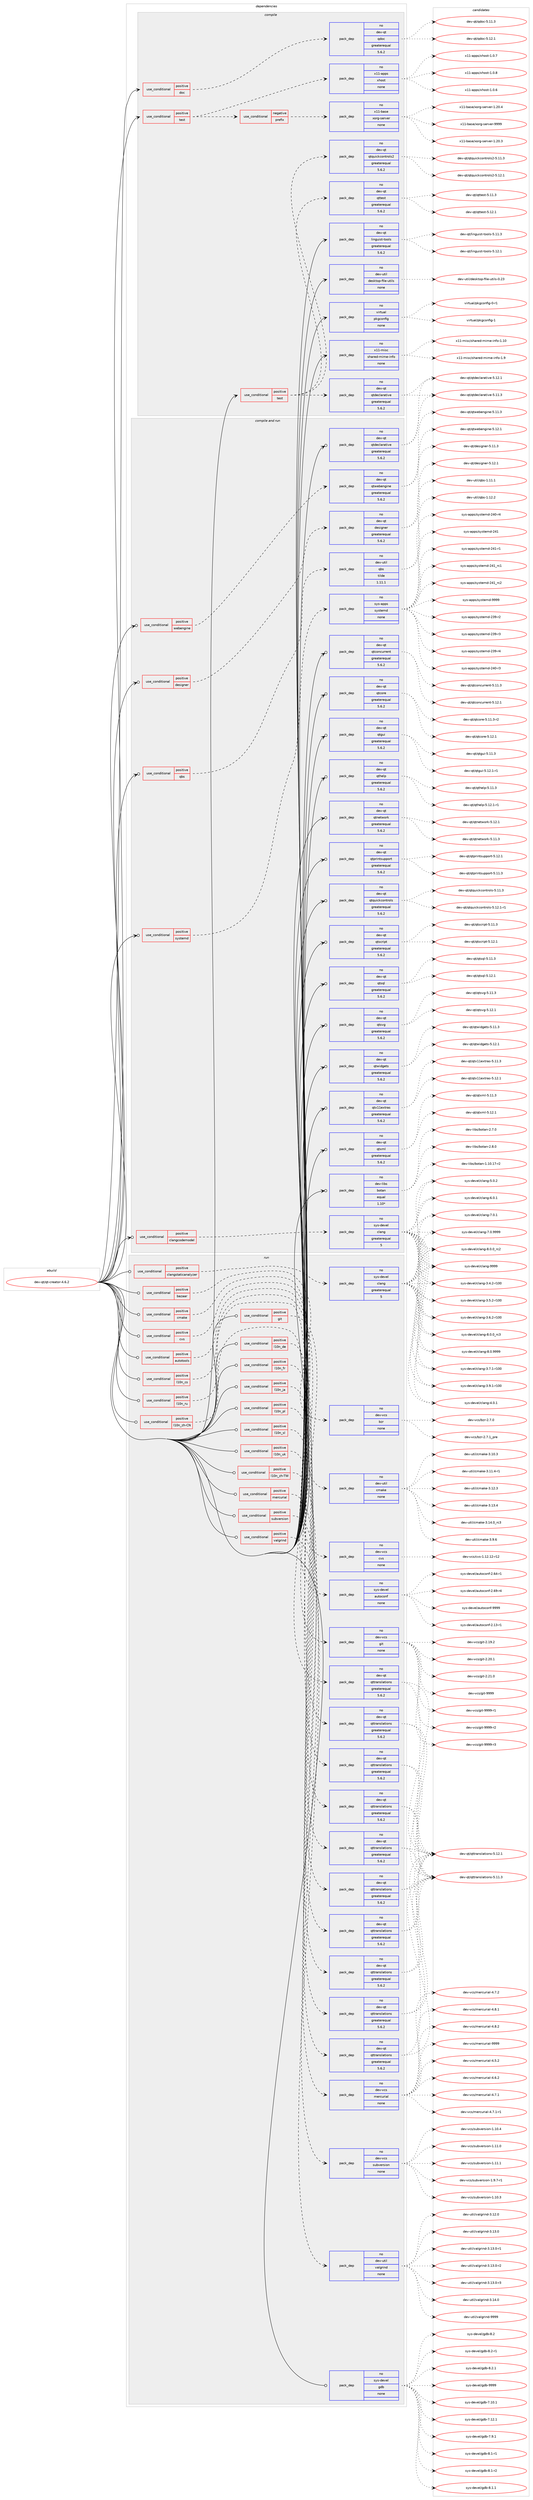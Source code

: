 digraph prolog {

# *************
# Graph options
# *************

newrank=true;
concentrate=true;
compound=true;
graph [rankdir=LR,fontname=Helvetica,fontsize=10,ranksep=1.5];#, ranksep=2.5, nodesep=0.2];
edge  [arrowhead=vee];
node  [fontname=Helvetica,fontsize=10];

# **********
# The ebuild
# **********

subgraph cluster_leftcol {
color=gray;
rank=same;
label=<<i>ebuild</i>>;
id [label="dev-qt/qt-creator-4.6.2", color=red, width=4, href="../dev-qt/qt-creator-4.6.2.svg"];
}

# ****************
# The dependencies
# ****************

subgraph cluster_midcol {
color=gray;
label=<<i>dependencies</i>>;
subgraph cluster_compile {
fillcolor="#eeeeee";
style=filled;
label=<<i>compile</i>>;
subgraph cond387402 {
dependency1449696 [label=<<TABLE BORDER="0" CELLBORDER="1" CELLSPACING="0" CELLPADDING="4"><TR><TD ROWSPAN="3" CELLPADDING="10">use_conditional</TD></TR><TR><TD>positive</TD></TR><TR><TD>doc</TD></TR></TABLE>>, shape=none, color=red];
subgraph pack1038921 {
dependency1449697 [label=<<TABLE BORDER="0" CELLBORDER="1" CELLSPACING="0" CELLPADDING="4" WIDTH="220"><TR><TD ROWSPAN="6" CELLPADDING="30">pack_dep</TD></TR><TR><TD WIDTH="110">no</TD></TR><TR><TD>dev-qt</TD></TR><TR><TD>qdoc</TD></TR><TR><TD>greaterequal</TD></TR><TR><TD>5.6.2</TD></TR></TABLE>>, shape=none, color=blue];
}
dependency1449696:e -> dependency1449697:w [weight=20,style="dashed",arrowhead="vee"];
}
id:e -> dependency1449696:w [weight=20,style="solid",arrowhead="vee"];
subgraph cond387403 {
dependency1449698 [label=<<TABLE BORDER="0" CELLBORDER="1" CELLSPACING="0" CELLPADDING="4"><TR><TD ROWSPAN="3" CELLPADDING="10">use_conditional</TD></TR><TR><TD>positive</TD></TR><TR><TD>test</TD></TR></TABLE>>, shape=none, color=red];
subgraph cond387404 {
dependency1449699 [label=<<TABLE BORDER="0" CELLBORDER="1" CELLSPACING="0" CELLPADDING="4"><TR><TD ROWSPAN="3" CELLPADDING="10">use_conditional</TD></TR><TR><TD>negative</TD></TR><TR><TD>prefix</TD></TR></TABLE>>, shape=none, color=red];
subgraph pack1038922 {
dependency1449700 [label=<<TABLE BORDER="0" CELLBORDER="1" CELLSPACING="0" CELLPADDING="4" WIDTH="220"><TR><TD ROWSPAN="6" CELLPADDING="30">pack_dep</TD></TR><TR><TD WIDTH="110">no</TD></TR><TR><TD>x11-base</TD></TR><TR><TD>xorg-server</TD></TR><TR><TD>none</TD></TR><TR><TD></TD></TR></TABLE>>, shape=none, color=blue];
}
dependency1449699:e -> dependency1449700:w [weight=20,style="dashed",arrowhead="vee"];
}
dependency1449698:e -> dependency1449699:w [weight=20,style="dashed",arrowhead="vee"];
subgraph pack1038923 {
dependency1449701 [label=<<TABLE BORDER="0" CELLBORDER="1" CELLSPACING="0" CELLPADDING="4" WIDTH="220"><TR><TD ROWSPAN="6" CELLPADDING="30">pack_dep</TD></TR><TR><TD WIDTH="110">no</TD></TR><TR><TD>x11-apps</TD></TR><TR><TD>xhost</TD></TR><TR><TD>none</TD></TR><TR><TD></TD></TR></TABLE>>, shape=none, color=blue];
}
dependency1449698:e -> dependency1449701:w [weight=20,style="dashed",arrowhead="vee"];
}
id:e -> dependency1449698:w [weight=20,style="solid",arrowhead="vee"];
subgraph cond387405 {
dependency1449702 [label=<<TABLE BORDER="0" CELLBORDER="1" CELLSPACING="0" CELLPADDING="4"><TR><TD ROWSPAN="3" CELLPADDING="10">use_conditional</TD></TR><TR><TD>positive</TD></TR><TR><TD>test</TD></TR></TABLE>>, shape=none, color=red];
subgraph pack1038924 {
dependency1449703 [label=<<TABLE BORDER="0" CELLBORDER="1" CELLSPACING="0" CELLPADDING="4" WIDTH="220"><TR><TD ROWSPAN="6" CELLPADDING="30">pack_dep</TD></TR><TR><TD WIDTH="110">no</TD></TR><TR><TD>dev-qt</TD></TR><TR><TD>qtdeclarative</TD></TR><TR><TD>greaterequal</TD></TR><TR><TD>5.6.2</TD></TR></TABLE>>, shape=none, color=blue];
}
dependency1449702:e -> dependency1449703:w [weight=20,style="dashed",arrowhead="vee"];
subgraph pack1038925 {
dependency1449704 [label=<<TABLE BORDER="0" CELLBORDER="1" CELLSPACING="0" CELLPADDING="4" WIDTH="220"><TR><TD ROWSPAN="6" CELLPADDING="30">pack_dep</TD></TR><TR><TD WIDTH="110">no</TD></TR><TR><TD>dev-qt</TD></TR><TR><TD>qtquickcontrols2</TD></TR><TR><TD>greaterequal</TD></TR><TR><TD>5.6.2</TD></TR></TABLE>>, shape=none, color=blue];
}
dependency1449702:e -> dependency1449704:w [weight=20,style="dashed",arrowhead="vee"];
subgraph pack1038926 {
dependency1449705 [label=<<TABLE BORDER="0" CELLBORDER="1" CELLSPACING="0" CELLPADDING="4" WIDTH="220"><TR><TD ROWSPAN="6" CELLPADDING="30">pack_dep</TD></TR><TR><TD WIDTH="110">no</TD></TR><TR><TD>dev-qt</TD></TR><TR><TD>qttest</TD></TR><TR><TD>greaterequal</TD></TR><TR><TD>5.6.2</TD></TR></TABLE>>, shape=none, color=blue];
}
dependency1449702:e -> dependency1449705:w [weight=20,style="dashed",arrowhead="vee"];
}
id:e -> dependency1449702:w [weight=20,style="solid",arrowhead="vee"];
subgraph pack1038927 {
dependency1449706 [label=<<TABLE BORDER="0" CELLBORDER="1" CELLSPACING="0" CELLPADDING="4" WIDTH="220"><TR><TD ROWSPAN="6" CELLPADDING="30">pack_dep</TD></TR><TR><TD WIDTH="110">no</TD></TR><TR><TD>dev-qt</TD></TR><TR><TD>linguist-tools</TD></TR><TR><TD>greaterequal</TD></TR><TR><TD>5.6.2</TD></TR></TABLE>>, shape=none, color=blue];
}
id:e -> dependency1449706:w [weight=20,style="solid",arrowhead="vee"];
subgraph pack1038928 {
dependency1449707 [label=<<TABLE BORDER="0" CELLBORDER="1" CELLSPACING="0" CELLPADDING="4" WIDTH="220"><TR><TD ROWSPAN="6" CELLPADDING="30">pack_dep</TD></TR><TR><TD WIDTH="110">no</TD></TR><TR><TD>dev-util</TD></TR><TR><TD>desktop-file-utils</TD></TR><TR><TD>none</TD></TR><TR><TD></TD></TR></TABLE>>, shape=none, color=blue];
}
id:e -> dependency1449707:w [weight=20,style="solid",arrowhead="vee"];
subgraph pack1038929 {
dependency1449708 [label=<<TABLE BORDER="0" CELLBORDER="1" CELLSPACING="0" CELLPADDING="4" WIDTH="220"><TR><TD ROWSPAN="6" CELLPADDING="30">pack_dep</TD></TR><TR><TD WIDTH="110">no</TD></TR><TR><TD>virtual</TD></TR><TR><TD>pkgconfig</TD></TR><TR><TD>none</TD></TR><TR><TD></TD></TR></TABLE>>, shape=none, color=blue];
}
id:e -> dependency1449708:w [weight=20,style="solid",arrowhead="vee"];
subgraph pack1038930 {
dependency1449709 [label=<<TABLE BORDER="0" CELLBORDER="1" CELLSPACING="0" CELLPADDING="4" WIDTH="220"><TR><TD ROWSPAN="6" CELLPADDING="30">pack_dep</TD></TR><TR><TD WIDTH="110">no</TD></TR><TR><TD>x11-misc</TD></TR><TR><TD>shared-mime-info</TD></TR><TR><TD>none</TD></TR><TR><TD></TD></TR></TABLE>>, shape=none, color=blue];
}
id:e -> dependency1449709:w [weight=20,style="solid",arrowhead="vee"];
}
subgraph cluster_compileandrun {
fillcolor="#eeeeee";
style=filled;
label=<<i>compile and run</i>>;
subgraph cond387406 {
dependency1449710 [label=<<TABLE BORDER="0" CELLBORDER="1" CELLSPACING="0" CELLPADDING="4"><TR><TD ROWSPAN="3" CELLPADDING="10">use_conditional</TD></TR><TR><TD>positive</TD></TR><TR><TD>clangcodemodel</TD></TR></TABLE>>, shape=none, color=red];
subgraph pack1038931 {
dependency1449711 [label=<<TABLE BORDER="0" CELLBORDER="1" CELLSPACING="0" CELLPADDING="4" WIDTH="220"><TR><TD ROWSPAN="6" CELLPADDING="30">pack_dep</TD></TR><TR><TD WIDTH="110">no</TD></TR><TR><TD>sys-devel</TD></TR><TR><TD>clang</TD></TR><TR><TD>greaterequal</TD></TR><TR><TD>5</TD></TR></TABLE>>, shape=none, color=blue];
}
dependency1449710:e -> dependency1449711:w [weight=20,style="dashed",arrowhead="vee"];
}
id:e -> dependency1449710:w [weight=20,style="solid",arrowhead="odotvee"];
subgraph cond387407 {
dependency1449712 [label=<<TABLE BORDER="0" CELLBORDER="1" CELLSPACING="0" CELLPADDING="4"><TR><TD ROWSPAN="3" CELLPADDING="10">use_conditional</TD></TR><TR><TD>positive</TD></TR><TR><TD>designer</TD></TR></TABLE>>, shape=none, color=red];
subgraph pack1038932 {
dependency1449713 [label=<<TABLE BORDER="0" CELLBORDER="1" CELLSPACING="0" CELLPADDING="4" WIDTH="220"><TR><TD ROWSPAN="6" CELLPADDING="30">pack_dep</TD></TR><TR><TD WIDTH="110">no</TD></TR><TR><TD>dev-qt</TD></TR><TR><TD>designer</TD></TR><TR><TD>greaterequal</TD></TR><TR><TD>5.6.2</TD></TR></TABLE>>, shape=none, color=blue];
}
dependency1449712:e -> dependency1449713:w [weight=20,style="dashed",arrowhead="vee"];
}
id:e -> dependency1449712:w [weight=20,style="solid",arrowhead="odotvee"];
subgraph cond387408 {
dependency1449714 [label=<<TABLE BORDER="0" CELLBORDER="1" CELLSPACING="0" CELLPADDING="4"><TR><TD ROWSPAN="3" CELLPADDING="10">use_conditional</TD></TR><TR><TD>positive</TD></TR><TR><TD>qbs</TD></TR></TABLE>>, shape=none, color=red];
subgraph pack1038933 {
dependency1449715 [label=<<TABLE BORDER="0" CELLBORDER="1" CELLSPACING="0" CELLPADDING="4" WIDTH="220"><TR><TD ROWSPAN="6" CELLPADDING="30">pack_dep</TD></TR><TR><TD WIDTH="110">no</TD></TR><TR><TD>dev-util</TD></TR><TR><TD>qbs</TD></TR><TR><TD>tilde</TD></TR><TR><TD>1.11.1</TD></TR></TABLE>>, shape=none, color=blue];
}
dependency1449714:e -> dependency1449715:w [weight=20,style="dashed",arrowhead="vee"];
}
id:e -> dependency1449714:w [weight=20,style="solid",arrowhead="odotvee"];
subgraph cond387409 {
dependency1449716 [label=<<TABLE BORDER="0" CELLBORDER="1" CELLSPACING="0" CELLPADDING="4"><TR><TD ROWSPAN="3" CELLPADDING="10">use_conditional</TD></TR><TR><TD>positive</TD></TR><TR><TD>systemd</TD></TR></TABLE>>, shape=none, color=red];
subgraph pack1038934 {
dependency1449717 [label=<<TABLE BORDER="0" CELLBORDER="1" CELLSPACING="0" CELLPADDING="4" WIDTH="220"><TR><TD ROWSPAN="6" CELLPADDING="30">pack_dep</TD></TR><TR><TD WIDTH="110">no</TD></TR><TR><TD>sys-apps</TD></TR><TR><TD>systemd</TD></TR><TR><TD>none</TD></TR><TR><TD></TD></TR></TABLE>>, shape=none, color=blue];
}
dependency1449716:e -> dependency1449717:w [weight=20,style="dashed",arrowhead="vee"];
}
id:e -> dependency1449716:w [weight=20,style="solid",arrowhead="odotvee"];
subgraph cond387410 {
dependency1449718 [label=<<TABLE BORDER="0" CELLBORDER="1" CELLSPACING="0" CELLPADDING="4"><TR><TD ROWSPAN="3" CELLPADDING="10">use_conditional</TD></TR><TR><TD>positive</TD></TR><TR><TD>webengine</TD></TR></TABLE>>, shape=none, color=red];
subgraph pack1038935 {
dependency1449719 [label=<<TABLE BORDER="0" CELLBORDER="1" CELLSPACING="0" CELLPADDING="4" WIDTH="220"><TR><TD ROWSPAN="6" CELLPADDING="30">pack_dep</TD></TR><TR><TD WIDTH="110">no</TD></TR><TR><TD>dev-qt</TD></TR><TR><TD>qtwebengine</TD></TR><TR><TD>greaterequal</TD></TR><TR><TD>5.6.2</TD></TR></TABLE>>, shape=none, color=blue];
}
dependency1449718:e -> dependency1449719:w [weight=20,style="dashed",arrowhead="vee"];
}
id:e -> dependency1449718:w [weight=20,style="solid",arrowhead="odotvee"];
subgraph pack1038936 {
dependency1449720 [label=<<TABLE BORDER="0" CELLBORDER="1" CELLSPACING="0" CELLPADDING="4" WIDTH="220"><TR><TD ROWSPAN="6" CELLPADDING="30">pack_dep</TD></TR><TR><TD WIDTH="110">no</TD></TR><TR><TD>dev-libs</TD></TR><TR><TD>botan</TD></TR><TR><TD>equal</TD></TR><TR><TD>1.10*</TD></TR></TABLE>>, shape=none, color=blue];
}
id:e -> dependency1449720:w [weight=20,style="solid",arrowhead="odotvee"];
subgraph pack1038937 {
dependency1449721 [label=<<TABLE BORDER="0" CELLBORDER="1" CELLSPACING="0" CELLPADDING="4" WIDTH="220"><TR><TD ROWSPAN="6" CELLPADDING="30">pack_dep</TD></TR><TR><TD WIDTH="110">no</TD></TR><TR><TD>dev-qt</TD></TR><TR><TD>qtconcurrent</TD></TR><TR><TD>greaterequal</TD></TR><TR><TD>5.6.2</TD></TR></TABLE>>, shape=none, color=blue];
}
id:e -> dependency1449721:w [weight=20,style="solid",arrowhead="odotvee"];
subgraph pack1038938 {
dependency1449722 [label=<<TABLE BORDER="0" CELLBORDER="1" CELLSPACING="0" CELLPADDING="4" WIDTH="220"><TR><TD ROWSPAN="6" CELLPADDING="30">pack_dep</TD></TR><TR><TD WIDTH="110">no</TD></TR><TR><TD>dev-qt</TD></TR><TR><TD>qtcore</TD></TR><TR><TD>greaterequal</TD></TR><TR><TD>5.6.2</TD></TR></TABLE>>, shape=none, color=blue];
}
id:e -> dependency1449722:w [weight=20,style="solid",arrowhead="odotvee"];
subgraph pack1038939 {
dependency1449723 [label=<<TABLE BORDER="0" CELLBORDER="1" CELLSPACING="0" CELLPADDING="4" WIDTH="220"><TR><TD ROWSPAN="6" CELLPADDING="30">pack_dep</TD></TR><TR><TD WIDTH="110">no</TD></TR><TR><TD>dev-qt</TD></TR><TR><TD>qtdeclarative</TD></TR><TR><TD>greaterequal</TD></TR><TR><TD>5.6.2</TD></TR></TABLE>>, shape=none, color=blue];
}
id:e -> dependency1449723:w [weight=20,style="solid",arrowhead="odotvee"];
subgraph pack1038940 {
dependency1449724 [label=<<TABLE BORDER="0" CELLBORDER="1" CELLSPACING="0" CELLPADDING="4" WIDTH="220"><TR><TD ROWSPAN="6" CELLPADDING="30">pack_dep</TD></TR><TR><TD WIDTH="110">no</TD></TR><TR><TD>dev-qt</TD></TR><TR><TD>qtgui</TD></TR><TR><TD>greaterequal</TD></TR><TR><TD>5.6.2</TD></TR></TABLE>>, shape=none, color=blue];
}
id:e -> dependency1449724:w [weight=20,style="solid",arrowhead="odotvee"];
subgraph pack1038941 {
dependency1449725 [label=<<TABLE BORDER="0" CELLBORDER="1" CELLSPACING="0" CELLPADDING="4" WIDTH="220"><TR><TD ROWSPAN="6" CELLPADDING="30">pack_dep</TD></TR><TR><TD WIDTH="110">no</TD></TR><TR><TD>dev-qt</TD></TR><TR><TD>qthelp</TD></TR><TR><TD>greaterequal</TD></TR><TR><TD>5.6.2</TD></TR></TABLE>>, shape=none, color=blue];
}
id:e -> dependency1449725:w [weight=20,style="solid",arrowhead="odotvee"];
subgraph pack1038942 {
dependency1449726 [label=<<TABLE BORDER="0" CELLBORDER="1" CELLSPACING="0" CELLPADDING="4" WIDTH="220"><TR><TD ROWSPAN="6" CELLPADDING="30">pack_dep</TD></TR><TR><TD WIDTH="110">no</TD></TR><TR><TD>dev-qt</TD></TR><TR><TD>qtnetwork</TD></TR><TR><TD>greaterequal</TD></TR><TR><TD>5.6.2</TD></TR></TABLE>>, shape=none, color=blue];
}
id:e -> dependency1449726:w [weight=20,style="solid",arrowhead="odotvee"];
subgraph pack1038943 {
dependency1449727 [label=<<TABLE BORDER="0" CELLBORDER="1" CELLSPACING="0" CELLPADDING="4" WIDTH="220"><TR><TD ROWSPAN="6" CELLPADDING="30">pack_dep</TD></TR><TR><TD WIDTH="110">no</TD></TR><TR><TD>dev-qt</TD></TR><TR><TD>qtprintsupport</TD></TR><TR><TD>greaterequal</TD></TR><TR><TD>5.6.2</TD></TR></TABLE>>, shape=none, color=blue];
}
id:e -> dependency1449727:w [weight=20,style="solid",arrowhead="odotvee"];
subgraph pack1038944 {
dependency1449728 [label=<<TABLE BORDER="0" CELLBORDER="1" CELLSPACING="0" CELLPADDING="4" WIDTH="220"><TR><TD ROWSPAN="6" CELLPADDING="30">pack_dep</TD></TR><TR><TD WIDTH="110">no</TD></TR><TR><TD>dev-qt</TD></TR><TR><TD>qtquickcontrols</TD></TR><TR><TD>greaterequal</TD></TR><TR><TD>5.6.2</TD></TR></TABLE>>, shape=none, color=blue];
}
id:e -> dependency1449728:w [weight=20,style="solid",arrowhead="odotvee"];
subgraph pack1038945 {
dependency1449729 [label=<<TABLE BORDER="0" CELLBORDER="1" CELLSPACING="0" CELLPADDING="4" WIDTH="220"><TR><TD ROWSPAN="6" CELLPADDING="30">pack_dep</TD></TR><TR><TD WIDTH="110">no</TD></TR><TR><TD>dev-qt</TD></TR><TR><TD>qtscript</TD></TR><TR><TD>greaterequal</TD></TR><TR><TD>5.6.2</TD></TR></TABLE>>, shape=none, color=blue];
}
id:e -> dependency1449729:w [weight=20,style="solid",arrowhead="odotvee"];
subgraph pack1038946 {
dependency1449730 [label=<<TABLE BORDER="0" CELLBORDER="1" CELLSPACING="0" CELLPADDING="4" WIDTH="220"><TR><TD ROWSPAN="6" CELLPADDING="30">pack_dep</TD></TR><TR><TD WIDTH="110">no</TD></TR><TR><TD>dev-qt</TD></TR><TR><TD>qtsql</TD></TR><TR><TD>greaterequal</TD></TR><TR><TD>5.6.2</TD></TR></TABLE>>, shape=none, color=blue];
}
id:e -> dependency1449730:w [weight=20,style="solid",arrowhead="odotvee"];
subgraph pack1038947 {
dependency1449731 [label=<<TABLE BORDER="0" CELLBORDER="1" CELLSPACING="0" CELLPADDING="4" WIDTH="220"><TR><TD ROWSPAN="6" CELLPADDING="30">pack_dep</TD></TR><TR><TD WIDTH="110">no</TD></TR><TR><TD>dev-qt</TD></TR><TR><TD>qtsvg</TD></TR><TR><TD>greaterequal</TD></TR><TR><TD>5.6.2</TD></TR></TABLE>>, shape=none, color=blue];
}
id:e -> dependency1449731:w [weight=20,style="solid",arrowhead="odotvee"];
subgraph pack1038948 {
dependency1449732 [label=<<TABLE BORDER="0" CELLBORDER="1" CELLSPACING="0" CELLPADDING="4" WIDTH="220"><TR><TD ROWSPAN="6" CELLPADDING="30">pack_dep</TD></TR><TR><TD WIDTH="110">no</TD></TR><TR><TD>dev-qt</TD></TR><TR><TD>qtwidgets</TD></TR><TR><TD>greaterequal</TD></TR><TR><TD>5.6.2</TD></TR></TABLE>>, shape=none, color=blue];
}
id:e -> dependency1449732:w [weight=20,style="solid",arrowhead="odotvee"];
subgraph pack1038949 {
dependency1449733 [label=<<TABLE BORDER="0" CELLBORDER="1" CELLSPACING="0" CELLPADDING="4" WIDTH="220"><TR><TD ROWSPAN="6" CELLPADDING="30">pack_dep</TD></TR><TR><TD WIDTH="110">no</TD></TR><TR><TD>dev-qt</TD></TR><TR><TD>qtx11extras</TD></TR><TR><TD>greaterequal</TD></TR><TR><TD>5.6.2</TD></TR></TABLE>>, shape=none, color=blue];
}
id:e -> dependency1449733:w [weight=20,style="solid",arrowhead="odotvee"];
subgraph pack1038950 {
dependency1449734 [label=<<TABLE BORDER="0" CELLBORDER="1" CELLSPACING="0" CELLPADDING="4" WIDTH="220"><TR><TD ROWSPAN="6" CELLPADDING="30">pack_dep</TD></TR><TR><TD WIDTH="110">no</TD></TR><TR><TD>dev-qt</TD></TR><TR><TD>qtxml</TD></TR><TR><TD>greaterequal</TD></TR><TR><TD>5.6.2</TD></TR></TABLE>>, shape=none, color=blue];
}
id:e -> dependency1449734:w [weight=20,style="solid",arrowhead="odotvee"];
}
subgraph cluster_run {
fillcolor="#eeeeee";
style=filled;
label=<<i>run</i>>;
subgraph cond387411 {
dependency1449735 [label=<<TABLE BORDER="0" CELLBORDER="1" CELLSPACING="0" CELLPADDING="4"><TR><TD ROWSPAN="3" CELLPADDING="10">use_conditional</TD></TR><TR><TD>positive</TD></TR><TR><TD>autotools</TD></TR></TABLE>>, shape=none, color=red];
subgraph pack1038951 {
dependency1449736 [label=<<TABLE BORDER="0" CELLBORDER="1" CELLSPACING="0" CELLPADDING="4" WIDTH="220"><TR><TD ROWSPAN="6" CELLPADDING="30">pack_dep</TD></TR><TR><TD WIDTH="110">no</TD></TR><TR><TD>sys-devel</TD></TR><TR><TD>autoconf</TD></TR><TR><TD>none</TD></TR><TR><TD></TD></TR></TABLE>>, shape=none, color=blue];
}
dependency1449735:e -> dependency1449736:w [weight=20,style="dashed",arrowhead="vee"];
}
id:e -> dependency1449735:w [weight=20,style="solid",arrowhead="odot"];
subgraph cond387412 {
dependency1449737 [label=<<TABLE BORDER="0" CELLBORDER="1" CELLSPACING="0" CELLPADDING="4"><TR><TD ROWSPAN="3" CELLPADDING="10">use_conditional</TD></TR><TR><TD>positive</TD></TR><TR><TD>bazaar</TD></TR></TABLE>>, shape=none, color=red];
subgraph pack1038952 {
dependency1449738 [label=<<TABLE BORDER="0" CELLBORDER="1" CELLSPACING="0" CELLPADDING="4" WIDTH="220"><TR><TD ROWSPAN="6" CELLPADDING="30">pack_dep</TD></TR><TR><TD WIDTH="110">no</TD></TR><TR><TD>dev-vcs</TD></TR><TR><TD>bzr</TD></TR><TR><TD>none</TD></TR><TR><TD></TD></TR></TABLE>>, shape=none, color=blue];
}
dependency1449737:e -> dependency1449738:w [weight=20,style="dashed",arrowhead="vee"];
}
id:e -> dependency1449737:w [weight=20,style="solid",arrowhead="odot"];
subgraph cond387413 {
dependency1449739 [label=<<TABLE BORDER="0" CELLBORDER="1" CELLSPACING="0" CELLPADDING="4"><TR><TD ROWSPAN="3" CELLPADDING="10">use_conditional</TD></TR><TR><TD>positive</TD></TR><TR><TD>clangstaticanalyzer</TD></TR></TABLE>>, shape=none, color=red];
subgraph pack1038953 {
dependency1449740 [label=<<TABLE BORDER="0" CELLBORDER="1" CELLSPACING="0" CELLPADDING="4" WIDTH="220"><TR><TD ROWSPAN="6" CELLPADDING="30">pack_dep</TD></TR><TR><TD WIDTH="110">no</TD></TR><TR><TD>sys-devel</TD></TR><TR><TD>clang</TD></TR><TR><TD>greaterequal</TD></TR><TR><TD>5</TD></TR></TABLE>>, shape=none, color=blue];
}
dependency1449739:e -> dependency1449740:w [weight=20,style="dashed",arrowhead="vee"];
}
id:e -> dependency1449739:w [weight=20,style="solid",arrowhead="odot"];
subgraph cond387414 {
dependency1449741 [label=<<TABLE BORDER="0" CELLBORDER="1" CELLSPACING="0" CELLPADDING="4"><TR><TD ROWSPAN="3" CELLPADDING="10">use_conditional</TD></TR><TR><TD>positive</TD></TR><TR><TD>cmake</TD></TR></TABLE>>, shape=none, color=red];
subgraph pack1038954 {
dependency1449742 [label=<<TABLE BORDER="0" CELLBORDER="1" CELLSPACING="0" CELLPADDING="4" WIDTH="220"><TR><TD ROWSPAN="6" CELLPADDING="30">pack_dep</TD></TR><TR><TD WIDTH="110">no</TD></TR><TR><TD>dev-util</TD></TR><TR><TD>cmake</TD></TR><TR><TD>none</TD></TR><TR><TD></TD></TR></TABLE>>, shape=none, color=blue];
}
dependency1449741:e -> dependency1449742:w [weight=20,style="dashed",arrowhead="vee"];
}
id:e -> dependency1449741:w [weight=20,style="solid",arrowhead="odot"];
subgraph cond387415 {
dependency1449743 [label=<<TABLE BORDER="0" CELLBORDER="1" CELLSPACING="0" CELLPADDING="4"><TR><TD ROWSPAN="3" CELLPADDING="10">use_conditional</TD></TR><TR><TD>positive</TD></TR><TR><TD>cvs</TD></TR></TABLE>>, shape=none, color=red];
subgraph pack1038955 {
dependency1449744 [label=<<TABLE BORDER="0" CELLBORDER="1" CELLSPACING="0" CELLPADDING="4" WIDTH="220"><TR><TD ROWSPAN="6" CELLPADDING="30">pack_dep</TD></TR><TR><TD WIDTH="110">no</TD></TR><TR><TD>dev-vcs</TD></TR><TR><TD>cvs</TD></TR><TR><TD>none</TD></TR><TR><TD></TD></TR></TABLE>>, shape=none, color=blue];
}
dependency1449743:e -> dependency1449744:w [weight=20,style="dashed",arrowhead="vee"];
}
id:e -> dependency1449743:w [weight=20,style="solid",arrowhead="odot"];
subgraph cond387416 {
dependency1449745 [label=<<TABLE BORDER="0" CELLBORDER="1" CELLSPACING="0" CELLPADDING="4"><TR><TD ROWSPAN="3" CELLPADDING="10">use_conditional</TD></TR><TR><TD>positive</TD></TR><TR><TD>git</TD></TR></TABLE>>, shape=none, color=red];
subgraph pack1038956 {
dependency1449746 [label=<<TABLE BORDER="0" CELLBORDER="1" CELLSPACING="0" CELLPADDING="4" WIDTH="220"><TR><TD ROWSPAN="6" CELLPADDING="30">pack_dep</TD></TR><TR><TD WIDTH="110">no</TD></TR><TR><TD>dev-vcs</TD></TR><TR><TD>git</TD></TR><TR><TD>none</TD></TR><TR><TD></TD></TR></TABLE>>, shape=none, color=blue];
}
dependency1449745:e -> dependency1449746:w [weight=20,style="dashed",arrowhead="vee"];
}
id:e -> dependency1449745:w [weight=20,style="solid",arrowhead="odot"];
subgraph cond387417 {
dependency1449747 [label=<<TABLE BORDER="0" CELLBORDER="1" CELLSPACING="0" CELLPADDING="4"><TR><TD ROWSPAN="3" CELLPADDING="10">use_conditional</TD></TR><TR><TD>positive</TD></TR><TR><TD>l10n_cs</TD></TR></TABLE>>, shape=none, color=red];
subgraph pack1038957 {
dependency1449748 [label=<<TABLE BORDER="0" CELLBORDER="1" CELLSPACING="0" CELLPADDING="4" WIDTH="220"><TR><TD ROWSPAN="6" CELLPADDING="30">pack_dep</TD></TR><TR><TD WIDTH="110">no</TD></TR><TR><TD>dev-qt</TD></TR><TR><TD>qttranslations</TD></TR><TR><TD>greaterequal</TD></TR><TR><TD>5.6.2</TD></TR></TABLE>>, shape=none, color=blue];
}
dependency1449747:e -> dependency1449748:w [weight=20,style="dashed",arrowhead="vee"];
}
id:e -> dependency1449747:w [weight=20,style="solid",arrowhead="odot"];
subgraph cond387418 {
dependency1449749 [label=<<TABLE BORDER="0" CELLBORDER="1" CELLSPACING="0" CELLPADDING="4"><TR><TD ROWSPAN="3" CELLPADDING="10">use_conditional</TD></TR><TR><TD>positive</TD></TR><TR><TD>l10n_de</TD></TR></TABLE>>, shape=none, color=red];
subgraph pack1038958 {
dependency1449750 [label=<<TABLE BORDER="0" CELLBORDER="1" CELLSPACING="0" CELLPADDING="4" WIDTH="220"><TR><TD ROWSPAN="6" CELLPADDING="30">pack_dep</TD></TR><TR><TD WIDTH="110">no</TD></TR><TR><TD>dev-qt</TD></TR><TR><TD>qttranslations</TD></TR><TR><TD>greaterequal</TD></TR><TR><TD>5.6.2</TD></TR></TABLE>>, shape=none, color=blue];
}
dependency1449749:e -> dependency1449750:w [weight=20,style="dashed",arrowhead="vee"];
}
id:e -> dependency1449749:w [weight=20,style="solid",arrowhead="odot"];
subgraph cond387419 {
dependency1449751 [label=<<TABLE BORDER="0" CELLBORDER="1" CELLSPACING="0" CELLPADDING="4"><TR><TD ROWSPAN="3" CELLPADDING="10">use_conditional</TD></TR><TR><TD>positive</TD></TR><TR><TD>l10n_fr</TD></TR></TABLE>>, shape=none, color=red];
subgraph pack1038959 {
dependency1449752 [label=<<TABLE BORDER="0" CELLBORDER="1" CELLSPACING="0" CELLPADDING="4" WIDTH="220"><TR><TD ROWSPAN="6" CELLPADDING="30">pack_dep</TD></TR><TR><TD WIDTH="110">no</TD></TR><TR><TD>dev-qt</TD></TR><TR><TD>qttranslations</TD></TR><TR><TD>greaterequal</TD></TR><TR><TD>5.6.2</TD></TR></TABLE>>, shape=none, color=blue];
}
dependency1449751:e -> dependency1449752:w [weight=20,style="dashed",arrowhead="vee"];
}
id:e -> dependency1449751:w [weight=20,style="solid",arrowhead="odot"];
subgraph cond387420 {
dependency1449753 [label=<<TABLE BORDER="0" CELLBORDER="1" CELLSPACING="0" CELLPADDING="4"><TR><TD ROWSPAN="3" CELLPADDING="10">use_conditional</TD></TR><TR><TD>positive</TD></TR><TR><TD>l10n_ja</TD></TR></TABLE>>, shape=none, color=red];
subgraph pack1038960 {
dependency1449754 [label=<<TABLE BORDER="0" CELLBORDER="1" CELLSPACING="0" CELLPADDING="4" WIDTH="220"><TR><TD ROWSPAN="6" CELLPADDING="30">pack_dep</TD></TR><TR><TD WIDTH="110">no</TD></TR><TR><TD>dev-qt</TD></TR><TR><TD>qttranslations</TD></TR><TR><TD>greaterequal</TD></TR><TR><TD>5.6.2</TD></TR></TABLE>>, shape=none, color=blue];
}
dependency1449753:e -> dependency1449754:w [weight=20,style="dashed",arrowhead="vee"];
}
id:e -> dependency1449753:w [weight=20,style="solid",arrowhead="odot"];
subgraph cond387421 {
dependency1449755 [label=<<TABLE BORDER="0" CELLBORDER="1" CELLSPACING="0" CELLPADDING="4"><TR><TD ROWSPAN="3" CELLPADDING="10">use_conditional</TD></TR><TR><TD>positive</TD></TR><TR><TD>l10n_pl</TD></TR></TABLE>>, shape=none, color=red];
subgraph pack1038961 {
dependency1449756 [label=<<TABLE BORDER="0" CELLBORDER="1" CELLSPACING="0" CELLPADDING="4" WIDTH="220"><TR><TD ROWSPAN="6" CELLPADDING="30">pack_dep</TD></TR><TR><TD WIDTH="110">no</TD></TR><TR><TD>dev-qt</TD></TR><TR><TD>qttranslations</TD></TR><TR><TD>greaterequal</TD></TR><TR><TD>5.6.2</TD></TR></TABLE>>, shape=none, color=blue];
}
dependency1449755:e -> dependency1449756:w [weight=20,style="dashed",arrowhead="vee"];
}
id:e -> dependency1449755:w [weight=20,style="solid",arrowhead="odot"];
subgraph cond387422 {
dependency1449757 [label=<<TABLE BORDER="0" CELLBORDER="1" CELLSPACING="0" CELLPADDING="4"><TR><TD ROWSPAN="3" CELLPADDING="10">use_conditional</TD></TR><TR><TD>positive</TD></TR><TR><TD>l10n_ru</TD></TR></TABLE>>, shape=none, color=red];
subgraph pack1038962 {
dependency1449758 [label=<<TABLE BORDER="0" CELLBORDER="1" CELLSPACING="0" CELLPADDING="4" WIDTH="220"><TR><TD ROWSPAN="6" CELLPADDING="30">pack_dep</TD></TR><TR><TD WIDTH="110">no</TD></TR><TR><TD>dev-qt</TD></TR><TR><TD>qttranslations</TD></TR><TR><TD>greaterequal</TD></TR><TR><TD>5.6.2</TD></TR></TABLE>>, shape=none, color=blue];
}
dependency1449757:e -> dependency1449758:w [weight=20,style="dashed",arrowhead="vee"];
}
id:e -> dependency1449757:w [weight=20,style="solid",arrowhead="odot"];
subgraph cond387423 {
dependency1449759 [label=<<TABLE BORDER="0" CELLBORDER="1" CELLSPACING="0" CELLPADDING="4"><TR><TD ROWSPAN="3" CELLPADDING="10">use_conditional</TD></TR><TR><TD>positive</TD></TR><TR><TD>l10n_sl</TD></TR></TABLE>>, shape=none, color=red];
subgraph pack1038963 {
dependency1449760 [label=<<TABLE BORDER="0" CELLBORDER="1" CELLSPACING="0" CELLPADDING="4" WIDTH="220"><TR><TD ROWSPAN="6" CELLPADDING="30">pack_dep</TD></TR><TR><TD WIDTH="110">no</TD></TR><TR><TD>dev-qt</TD></TR><TR><TD>qttranslations</TD></TR><TR><TD>greaterequal</TD></TR><TR><TD>5.6.2</TD></TR></TABLE>>, shape=none, color=blue];
}
dependency1449759:e -> dependency1449760:w [weight=20,style="dashed",arrowhead="vee"];
}
id:e -> dependency1449759:w [weight=20,style="solid",arrowhead="odot"];
subgraph cond387424 {
dependency1449761 [label=<<TABLE BORDER="0" CELLBORDER="1" CELLSPACING="0" CELLPADDING="4"><TR><TD ROWSPAN="3" CELLPADDING="10">use_conditional</TD></TR><TR><TD>positive</TD></TR><TR><TD>l10n_uk</TD></TR></TABLE>>, shape=none, color=red];
subgraph pack1038964 {
dependency1449762 [label=<<TABLE BORDER="0" CELLBORDER="1" CELLSPACING="0" CELLPADDING="4" WIDTH="220"><TR><TD ROWSPAN="6" CELLPADDING="30">pack_dep</TD></TR><TR><TD WIDTH="110">no</TD></TR><TR><TD>dev-qt</TD></TR><TR><TD>qttranslations</TD></TR><TR><TD>greaterequal</TD></TR><TR><TD>5.6.2</TD></TR></TABLE>>, shape=none, color=blue];
}
dependency1449761:e -> dependency1449762:w [weight=20,style="dashed",arrowhead="vee"];
}
id:e -> dependency1449761:w [weight=20,style="solid",arrowhead="odot"];
subgraph cond387425 {
dependency1449763 [label=<<TABLE BORDER="0" CELLBORDER="1" CELLSPACING="0" CELLPADDING="4"><TR><TD ROWSPAN="3" CELLPADDING="10">use_conditional</TD></TR><TR><TD>positive</TD></TR><TR><TD>l10n_zh-CN</TD></TR></TABLE>>, shape=none, color=red];
subgraph pack1038965 {
dependency1449764 [label=<<TABLE BORDER="0" CELLBORDER="1" CELLSPACING="0" CELLPADDING="4" WIDTH="220"><TR><TD ROWSPAN="6" CELLPADDING="30">pack_dep</TD></TR><TR><TD WIDTH="110">no</TD></TR><TR><TD>dev-qt</TD></TR><TR><TD>qttranslations</TD></TR><TR><TD>greaterequal</TD></TR><TR><TD>5.6.2</TD></TR></TABLE>>, shape=none, color=blue];
}
dependency1449763:e -> dependency1449764:w [weight=20,style="dashed",arrowhead="vee"];
}
id:e -> dependency1449763:w [weight=20,style="solid",arrowhead="odot"];
subgraph cond387426 {
dependency1449765 [label=<<TABLE BORDER="0" CELLBORDER="1" CELLSPACING="0" CELLPADDING="4"><TR><TD ROWSPAN="3" CELLPADDING="10">use_conditional</TD></TR><TR><TD>positive</TD></TR><TR><TD>l10n_zh-TW</TD></TR></TABLE>>, shape=none, color=red];
subgraph pack1038966 {
dependency1449766 [label=<<TABLE BORDER="0" CELLBORDER="1" CELLSPACING="0" CELLPADDING="4" WIDTH="220"><TR><TD ROWSPAN="6" CELLPADDING="30">pack_dep</TD></TR><TR><TD WIDTH="110">no</TD></TR><TR><TD>dev-qt</TD></TR><TR><TD>qttranslations</TD></TR><TR><TD>greaterequal</TD></TR><TR><TD>5.6.2</TD></TR></TABLE>>, shape=none, color=blue];
}
dependency1449765:e -> dependency1449766:w [weight=20,style="dashed",arrowhead="vee"];
}
id:e -> dependency1449765:w [weight=20,style="solid",arrowhead="odot"];
subgraph cond387427 {
dependency1449767 [label=<<TABLE BORDER="0" CELLBORDER="1" CELLSPACING="0" CELLPADDING="4"><TR><TD ROWSPAN="3" CELLPADDING="10">use_conditional</TD></TR><TR><TD>positive</TD></TR><TR><TD>mercurial</TD></TR></TABLE>>, shape=none, color=red];
subgraph pack1038967 {
dependency1449768 [label=<<TABLE BORDER="0" CELLBORDER="1" CELLSPACING="0" CELLPADDING="4" WIDTH="220"><TR><TD ROWSPAN="6" CELLPADDING="30">pack_dep</TD></TR><TR><TD WIDTH="110">no</TD></TR><TR><TD>dev-vcs</TD></TR><TR><TD>mercurial</TD></TR><TR><TD>none</TD></TR><TR><TD></TD></TR></TABLE>>, shape=none, color=blue];
}
dependency1449767:e -> dependency1449768:w [weight=20,style="dashed",arrowhead="vee"];
}
id:e -> dependency1449767:w [weight=20,style="solid",arrowhead="odot"];
subgraph cond387428 {
dependency1449769 [label=<<TABLE BORDER="0" CELLBORDER="1" CELLSPACING="0" CELLPADDING="4"><TR><TD ROWSPAN="3" CELLPADDING="10">use_conditional</TD></TR><TR><TD>positive</TD></TR><TR><TD>subversion</TD></TR></TABLE>>, shape=none, color=red];
subgraph pack1038968 {
dependency1449770 [label=<<TABLE BORDER="0" CELLBORDER="1" CELLSPACING="0" CELLPADDING="4" WIDTH="220"><TR><TD ROWSPAN="6" CELLPADDING="30">pack_dep</TD></TR><TR><TD WIDTH="110">no</TD></TR><TR><TD>dev-vcs</TD></TR><TR><TD>subversion</TD></TR><TR><TD>none</TD></TR><TR><TD></TD></TR></TABLE>>, shape=none, color=blue];
}
dependency1449769:e -> dependency1449770:w [weight=20,style="dashed",arrowhead="vee"];
}
id:e -> dependency1449769:w [weight=20,style="solid",arrowhead="odot"];
subgraph cond387429 {
dependency1449771 [label=<<TABLE BORDER="0" CELLBORDER="1" CELLSPACING="0" CELLPADDING="4"><TR><TD ROWSPAN="3" CELLPADDING="10">use_conditional</TD></TR><TR><TD>positive</TD></TR><TR><TD>valgrind</TD></TR></TABLE>>, shape=none, color=red];
subgraph pack1038969 {
dependency1449772 [label=<<TABLE BORDER="0" CELLBORDER="1" CELLSPACING="0" CELLPADDING="4" WIDTH="220"><TR><TD ROWSPAN="6" CELLPADDING="30">pack_dep</TD></TR><TR><TD WIDTH="110">no</TD></TR><TR><TD>dev-util</TD></TR><TR><TD>valgrind</TD></TR><TR><TD>none</TD></TR><TR><TD></TD></TR></TABLE>>, shape=none, color=blue];
}
dependency1449771:e -> dependency1449772:w [weight=20,style="dashed",arrowhead="vee"];
}
id:e -> dependency1449771:w [weight=20,style="solid",arrowhead="odot"];
subgraph pack1038970 {
dependency1449773 [label=<<TABLE BORDER="0" CELLBORDER="1" CELLSPACING="0" CELLPADDING="4" WIDTH="220"><TR><TD ROWSPAN="6" CELLPADDING="30">pack_dep</TD></TR><TR><TD WIDTH="110">no</TD></TR><TR><TD>sys-devel</TD></TR><TR><TD>gdb</TD></TR><TR><TD>none</TD></TR><TR><TD></TD></TR></TABLE>>, shape=none, color=blue];
}
id:e -> dependency1449773:w [weight=20,style="solid",arrowhead="odot"];
}
}

# **************
# The candidates
# **************

subgraph cluster_choices {
rank=same;
color=gray;
label=<<i>candidates</i>>;

subgraph choice1038921 {
color=black;
nodesep=1;
choice10010111845113116471131001119945534649494651 [label="dev-qt/qdoc-5.11.3", color=red, width=4,href="../dev-qt/qdoc-5.11.3.svg"];
choice10010111845113116471131001119945534649504649 [label="dev-qt/qdoc-5.12.1", color=red, width=4,href="../dev-qt/qdoc-5.12.1.svg"];
dependency1449697:e -> choice10010111845113116471131001119945534649494651:w [style=dotted,weight="100"];
dependency1449697:e -> choice10010111845113116471131001119945534649504649:w [style=dotted,weight="100"];
}
subgraph choice1038922 {
color=black;
nodesep=1;
choice1204949459897115101471201111141034511510111411810111445494650484651 [label="x11-base/xorg-server-1.20.3", color=red, width=4,href="../x11-base/xorg-server-1.20.3.svg"];
choice1204949459897115101471201111141034511510111411810111445494650484652 [label="x11-base/xorg-server-1.20.4", color=red, width=4,href="../x11-base/xorg-server-1.20.4.svg"];
choice120494945989711510147120111114103451151011141181011144557575757 [label="x11-base/xorg-server-9999", color=red, width=4,href="../x11-base/xorg-server-9999.svg"];
dependency1449700:e -> choice1204949459897115101471201111141034511510111411810111445494650484651:w [style=dotted,weight="100"];
dependency1449700:e -> choice1204949459897115101471201111141034511510111411810111445494650484652:w [style=dotted,weight="100"];
dependency1449700:e -> choice120494945989711510147120111114103451151011141181011144557575757:w [style=dotted,weight="100"];
}
subgraph choice1038923 {
color=black;
nodesep=1;
choice1204949459711211211547120104111115116454946484654 [label="x11-apps/xhost-1.0.6", color=red, width=4,href="../x11-apps/xhost-1.0.6.svg"];
choice1204949459711211211547120104111115116454946484655 [label="x11-apps/xhost-1.0.7", color=red, width=4,href="../x11-apps/xhost-1.0.7.svg"];
choice1204949459711211211547120104111115116454946484656 [label="x11-apps/xhost-1.0.8", color=red, width=4,href="../x11-apps/xhost-1.0.8.svg"];
dependency1449701:e -> choice1204949459711211211547120104111115116454946484654:w [style=dotted,weight="100"];
dependency1449701:e -> choice1204949459711211211547120104111115116454946484655:w [style=dotted,weight="100"];
dependency1449701:e -> choice1204949459711211211547120104111115116454946484656:w [style=dotted,weight="100"];
}
subgraph choice1038924 {
color=black;
nodesep=1;
choice100101118451131164711311610010199108971149711610511810145534649494651 [label="dev-qt/qtdeclarative-5.11.3", color=red, width=4,href="../dev-qt/qtdeclarative-5.11.3.svg"];
choice100101118451131164711311610010199108971149711610511810145534649504649 [label="dev-qt/qtdeclarative-5.12.1", color=red, width=4,href="../dev-qt/qtdeclarative-5.12.1.svg"];
dependency1449703:e -> choice100101118451131164711311610010199108971149711610511810145534649494651:w [style=dotted,weight="100"];
dependency1449703:e -> choice100101118451131164711311610010199108971149711610511810145534649504649:w [style=dotted,weight="100"];
}
subgraph choice1038925 {
color=black;
nodesep=1;
choice100101118451131164711311611311710599107991111101161141111081155045534649494651 [label="dev-qt/qtquickcontrols2-5.11.3", color=red, width=4,href="../dev-qt/qtquickcontrols2-5.11.3.svg"];
choice100101118451131164711311611311710599107991111101161141111081155045534649504649 [label="dev-qt/qtquickcontrols2-5.12.1", color=red, width=4,href="../dev-qt/qtquickcontrols2-5.12.1.svg"];
dependency1449704:e -> choice100101118451131164711311611311710599107991111101161141111081155045534649494651:w [style=dotted,weight="100"];
dependency1449704:e -> choice100101118451131164711311611311710599107991111101161141111081155045534649504649:w [style=dotted,weight="100"];
}
subgraph choice1038926 {
color=black;
nodesep=1;
choice100101118451131164711311611610111511645534649494651 [label="dev-qt/qttest-5.11.3", color=red, width=4,href="../dev-qt/qttest-5.11.3.svg"];
choice100101118451131164711311611610111511645534649504649 [label="dev-qt/qttest-5.12.1", color=red, width=4,href="../dev-qt/qttest-5.12.1.svg"];
dependency1449705:e -> choice100101118451131164711311611610111511645534649494651:w [style=dotted,weight="100"];
dependency1449705:e -> choice100101118451131164711311611610111511645534649504649:w [style=dotted,weight="100"];
}
subgraph choice1038927 {
color=black;
nodesep=1;
choice10010111845113116471081051101031171051151164511611111110811545534649494651 [label="dev-qt/linguist-tools-5.11.3", color=red, width=4,href="../dev-qt/linguist-tools-5.11.3.svg"];
choice10010111845113116471081051101031171051151164511611111110811545534649504649 [label="dev-qt/linguist-tools-5.12.1", color=red, width=4,href="../dev-qt/linguist-tools-5.12.1.svg"];
dependency1449706:e -> choice10010111845113116471081051101031171051151164511611111110811545534649494651:w [style=dotted,weight="100"];
dependency1449706:e -> choice10010111845113116471081051101031171051151164511611111110811545534649504649:w [style=dotted,weight="100"];
}
subgraph choice1038928 {
color=black;
nodesep=1;
choice100101118451171161051084710010111510711611111245102105108101451171161051081154548465051 [label="dev-util/desktop-file-utils-0.23", color=red, width=4,href="../dev-util/desktop-file-utils-0.23.svg"];
dependency1449707:e -> choice100101118451171161051084710010111510711611111245102105108101451171161051081154548465051:w [style=dotted,weight="100"];
}
subgraph choice1038929 {
color=black;
nodesep=1;
choice11810511411611797108471121071039911111010210510345484511449 [label="virtual/pkgconfig-0-r1", color=red, width=4,href="../virtual/pkgconfig-0-r1.svg"];
choice1181051141161179710847112107103991111101021051034549 [label="virtual/pkgconfig-1", color=red, width=4,href="../virtual/pkgconfig-1.svg"];
dependency1449708:e -> choice11810511411611797108471121071039911111010210510345484511449:w [style=dotted,weight="100"];
dependency1449708:e -> choice1181051141161179710847112107103991111101021051034549:w [style=dotted,weight="100"];
}
subgraph choice1038930 {
color=black;
nodesep=1;
choice12049494510910511599471151049711410110045109105109101451051101021114549464948 [label="x11-misc/shared-mime-info-1.10", color=red, width=4,href="../x11-misc/shared-mime-info-1.10.svg"];
choice120494945109105115994711510497114101100451091051091014510511010211145494657 [label="x11-misc/shared-mime-info-1.9", color=red, width=4,href="../x11-misc/shared-mime-info-1.9.svg"];
dependency1449709:e -> choice12049494510910511599471151049711410110045109105109101451051101021114549464948:w [style=dotted,weight="100"];
dependency1449709:e -> choice120494945109105115994711510497114101100451091051091014510511010211145494657:w [style=dotted,weight="100"];
}
subgraph choice1038931 {
color=black;
nodesep=1;
choice1151211154510010111810110847991089711010345514652465045114494848 [label="sys-devel/clang-3.4.2-r100", color=red, width=4,href="../sys-devel/clang-3.4.2-r100.svg"];
choice1151211154510010111810110847991089711010345514653465045114494848 [label="sys-devel/clang-3.5.2-r100", color=red, width=4,href="../sys-devel/clang-3.5.2-r100.svg"];
choice1151211154510010111810110847991089711010345514654465045114494848 [label="sys-devel/clang-3.6.2-r100", color=red, width=4,href="../sys-devel/clang-3.6.2-r100.svg"];
choice1151211154510010111810110847991089711010345514655464945114494848 [label="sys-devel/clang-3.7.1-r100", color=red, width=4,href="../sys-devel/clang-3.7.1-r100.svg"];
choice1151211154510010111810110847991089711010345514657464945114494848 [label="sys-devel/clang-3.9.1-r100", color=red, width=4,href="../sys-devel/clang-3.9.1-r100.svg"];
choice11512111545100101118101108479910897110103455246484649 [label="sys-devel/clang-4.0.1", color=red, width=4,href="../sys-devel/clang-4.0.1.svg"];
choice11512111545100101118101108479910897110103455346484650 [label="sys-devel/clang-5.0.2", color=red, width=4,href="../sys-devel/clang-5.0.2.svg"];
choice11512111545100101118101108479910897110103455446484649 [label="sys-devel/clang-6.0.1", color=red, width=4,href="../sys-devel/clang-6.0.1.svg"];
choice11512111545100101118101108479910897110103455546484649 [label="sys-devel/clang-7.0.1", color=red, width=4,href="../sys-devel/clang-7.0.1.svg"];
choice11512111545100101118101108479910897110103455546484657575757 [label="sys-devel/clang-7.0.9999", color=red, width=4,href="../sys-devel/clang-7.0.9999.svg"];
choice11512111545100101118101108479910897110103455646484648951149950 [label="sys-devel/clang-8.0.0_rc2", color=red, width=4,href="../sys-devel/clang-8.0.0_rc2.svg"];
choice11512111545100101118101108479910897110103455646484648951149951 [label="sys-devel/clang-8.0.0_rc3", color=red, width=4,href="../sys-devel/clang-8.0.0_rc3.svg"];
choice11512111545100101118101108479910897110103455646484657575757 [label="sys-devel/clang-8.0.9999", color=red, width=4,href="../sys-devel/clang-8.0.9999.svg"];
choice115121115451001011181011084799108971101034557575757 [label="sys-devel/clang-9999", color=red, width=4,href="../sys-devel/clang-9999.svg"];
dependency1449711:e -> choice1151211154510010111810110847991089711010345514652465045114494848:w [style=dotted,weight="100"];
dependency1449711:e -> choice1151211154510010111810110847991089711010345514653465045114494848:w [style=dotted,weight="100"];
dependency1449711:e -> choice1151211154510010111810110847991089711010345514654465045114494848:w [style=dotted,weight="100"];
dependency1449711:e -> choice1151211154510010111810110847991089711010345514655464945114494848:w [style=dotted,weight="100"];
dependency1449711:e -> choice1151211154510010111810110847991089711010345514657464945114494848:w [style=dotted,weight="100"];
dependency1449711:e -> choice11512111545100101118101108479910897110103455246484649:w [style=dotted,weight="100"];
dependency1449711:e -> choice11512111545100101118101108479910897110103455346484650:w [style=dotted,weight="100"];
dependency1449711:e -> choice11512111545100101118101108479910897110103455446484649:w [style=dotted,weight="100"];
dependency1449711:e -> choice11512111545100101118101108479910897110103455546484649:w [style=dotted,weight="100"];
dependency1449711:e -> choice11512111545100101118101108479910897110103455546484657575757:w [style=dotted,weight="100"];
dependency1449711:e -> choice11512111545100101118101108479910897110103455646484648951149950:w [style=dotted,weight="100"];
dependency1449711:e -> choice11512111545100101118101108479910897110103455646484648951149951:w [style=dotted,weight="100"];
dependency1449711:e -> choice11512111545100101118101108479910897110103455646484657575757:w [style=dotted,weight="100"];
dependency1449711:e -> choice115121115451001011181011084799108971101034557575757:w [style=dotted,weight="100"];
}
subgraph choice1038932 {
color=black;
nodesep=1;
choice100101118451131164710010111510510311010111445534649494651 [label="dev-qt/designer-5.11.3", color=red, width=4,href="../dev-qt/designer-5.11.3.svg"];
choice100101118451131164710010111510510311010111445534649504649 [label="dev-qt/designer-5.12.1", color=red, width=4,href="../dev-qt/designer-5.12.1.svg"];
dependency1449713:e -> choice100101118451131164710010111510510311010111445534649494651:w [style=dotted,weight="100"];
dependency1449713:e -> choice100101118451131164710010111510510311010111445534649504649:w [style=dotted,weight="100"];
}
subgraph choice1038933 {
color=black;
nodesep=1;
choice10010111845117116105108471139811545494649494649 [label="dev-util/qbs-1.11.1", color=red, width=4,href="../dev-util/qbs-1.11.1.svg"];
choice10010111845117116105108471139811545494649504650 [label="dev-util/qbs-1.12.2", color=red, width=4,href="../dev-util/qbs-1.12.2.svg"];
dependency1449715:e -> choice10010111845117116105108471139811545494649494649:w [style=dotted,weight="100"];
dependency1449715:e -> choice10010111845117116105108471139811545494649504650:w [style=dotted,weight="100"];
}
subgraph choice1038934 {
color=black;
nodesep=1;
choice115121115459711211211547115121115116101109100455051574511450 [label="sys-apps/systemd-239-r2", color=red, width=4,href="../sys-apps/systemd-239-r2.svg"];
choice115121115459711211211547115121115116101109100455051574511451 [label="sys-apps/systemd-239-r3", color=red, width=4,href="../sys-apps/systemd-239-r3.svg"];
choice115121115459711211211547115121115116101109100455051574511452 [label="sys-apps/systemd-239-r4", color=red, width=4,href="../sys-apps/systemd-239-r4.svg"];
choice115121115459711211211547115121115116101109100455052484511451 [label="sys-apps/systemd-240-r3", color=red, width=4,href="../sys-apps/systemd-240-r3.svg"];
choice115121115459711211211547115121115116101109100455052484511452 [label="sys-apps/systemd-240-r4", color=red, width=4,href="../sys-apps/systemd-240-r4.svg"];
choice11512111545971121121154711512111511610110910045505249 [label="sys-apps/systemd-241", color=red, width=4,href="../sys-apps/systemd-241.svg"];
choice115121115459711211211547115121115116101109100455052494511449 [label="sys-apps/systemd-241-r1", color=red, width=4,href="../sys-apps/systemd-241-r1.svg"];
choice11512111545971121121154711512111511610110910045505249951149949 [label="sys-apps/systemd-241_rc1", color=red, width=4,href="../sys-apps/systemd-241_rc1.svg"];
choice11512111545971121121154711512111511610110910045505249951149950 [label="sys-apps/systemd-241_rc2", color=red, width=4,href="../sys-apps/systemd-241_rc2.svg"];
choice1151211154597112112115471151211151161011091004557575757 [label="sys-apps/systemd-9999", color=red, width=4,href="../sys-apps/systemd-9999.svg"];
dependency1449717:e -> choice115121115459711211211547115121115116101109100455051574511450:w [style=dotted,weight="100"];
dependency1449717:e -> choice115121115459711211211547115121115116101109100455051574511451:w [style=dotted,weight="100"];
dependency1449717:e -> choice115121115459711211211547115121115116101109100455051574511452:w [style=dotted,weight="100"];
dependency1449717:e -> choice115121115459711211211547115121115116101109100455052484511451:w [style=dotted,weight="100"];
dependency1449717:e -> choice115121115459711211211547115121115116101109100455052484511452:w [style=dotted,weight="100"];
dependency1449717:e -> choice11512111545971121121154711512111511610110910045505249:w [style=dotted,weight="100"];
dependency1449717:e -> choice115121115459711211211547115121115116101109100455052494511449:w [style=dotted,weight="100"];
dependency1449717:e -> choice11512111545971121121154711512111511610110910045505249951149949:w [style=dotted,weight="100"];
dependency1449717:e -> choice11512111545971121121154711512111511610110910045505249951149950:w [style=dotted,weight="100"];
dependency1449717:e -> choice1151211154597112112115471151211151161011091004557575757:w [style=dotted,weight="100"];
}
subgraph choice1038935 {
color=black;
nodesep=1;
choice10010111845113116471131161191019810111010310511010145534649494651 [label="dev-qt/qtwebengine-5.11.3", color=red, width=4,href="../dev-qt/qtwebengine-5.11.3.svg"];
choice10010111845113116471131161191019810111010310511010145534649504649 [label="dev-qt/qtwebengine-5.12.1", color=red, width=4,href="../dev-qt/qtwebengine-5.12.1.svg"];
dependency1449719:e -> choice10010111845113116471131161191019810111010310511010145534649494651:w [style=dotted,weight="100"];
dependency1449719:e -> choice10010111845113116471131161191019810111010310511010145534649504649:w [style=dotted,weight="100"];
}
subgraph choice1038936 {
color=black;
nodesep=1;
choice100101118451081059811547981111169711045494649484649554511450 [label="dev-libs/botan-1.10.17-r2", color=red, width=4,href="../dev-libs/botan-1.10.17-r2.svg"];
choice1001011184510810598115479811111697110455046554648 [label="dev-libs/botan-2.7.0", color=red, width=4,href="../dev-libs/botan-2.7.0.svg"];
choice1001011184510810598115479811111697110455046564648 [label="dev-libs/botan-2.8.0", color=red, width=4,href="../dev-libs/botan-2.8.0.svg"];
dependency1449720:e -> choice100101118451081059811547981111169711045494649484649554511450:w [style=dotted,weight="100"];
dependency1449720:e -> choice1001011184510810598115479811111697110455046554648:w [style=dotted,weight="100"];
dependency1449720:e -> choice1001011184510810598115479811111697110455046564648:w [style=dotted,weight="100"];
}
subgraph choice1038937 {
color=black;
nodesep=1;
choice1001011184511311647113116991111109911711411410111011645534649494651 [label="dev-qt/qtconcurrent-5.11.3", color=red, width=4,href="../dev-qt/qtconcurrent-5.11.3.svg"];
choice1001011184511311647113116991111109911711411410111011645534649504649 [label="dev-qt/qtconcurrent-5.12.1", color=red, width=4,href="../dev-qt/qtconcurrent-5.12.1.svg"];
dependency1449721:e -> choice1001011184511311647113116991111109911711411410111011645534649494651:w [style=dotted,weight="100"];
dependency1449721:e -> choice1001011184511311647113116991111109911711411410111011645534649504649:w [style=dotted,weight="100"];
}
subgraph choice1038938 {
color=black;
nodesep=1;
choice100101118451131164711311699111114101455346494946514511450 [label="dev-qt/qtcore-5.11.3-r2", color=red, width=4,href="../dev-qt/qtcore-5.11.3-r2.svg"];
choice10010111845113116471131169911111410145534649504649 [label="dev-qt/qtcore-5.12.1", color=red, width=4,href="../dev-qt/qtcore-5.12.1.svg"];
dependency1449722:e -> choice100101118451131164711311699111114101455346494946514511450:w [style=dotted,weight="100"];
dependency1449722:e -> choice10010111845113116471131169911111410145534649504649:w [style=dotted,weight="100"];
}
subgraph choice1038939 {
color=black;
nodesep=1;
choice100101118451131164711311610010199108971149711610511810145534649494651 [label="dev-qt/qtdeclarative-5.11.3", color=red, width=4,href="../dev-qt/qtdeclarative-5.11.3.svg"];
choice100101118451131164711311610010199108971149711610511810145534649504649 [label="dev-qt/qtdeclarative-5.12.1", color=red, width=4,href="../dev-qt/qtdeclarative-5.12.1.svg"];
dependency1449723:e -> choice100101118451131164711311610010199108971149711610511810145534649494651:w [style=dotted,weight="100"];
dependency1449723:e -> choice100101118451131164711311610010199108971149711610511810145534649504649:w [style=dotted,weight="100"];
}
subgraph choice1038940 {
color=black;
nodesep=1;
choice100101118451131164711311610311710545534649494651 [label="dev-qt/qtgui-5.11.3", color=red, width=4,href="../dev-qt/qtgui-5.11.3.svg"];
choice1001011184511311647113116103117105455346495046494511449 [label="dev-qt/qtgui-5.12.1-r1", color=red, width=4,href="../dev-qt/qtgui-5.12.1-r1.svg"];
dependency1449724:e -> choice100101118451131164711311610311710545534649494651:w [style=dotted,weight="100"];
dependency1449724:e -> choice1001011184511311647113116103117105455346495046494511449:w [style=dotted,weight="100"];
}
subgraph choice1038941 {
color=black;
nodesep=1;
choice100101118451131164711311610410110811245534649494651 [label="dev-qt/qthelp-5.11.3", color=red, width=4,href="../dev-qt/qthelp-5.11.3.svg"];
choice1001011184511311647113116104101108112455346495046494511449 [label="dev-qt/qthelp-5.12.1-r1", color=red, width=4,href="../dev-qt/qthelp-5.12.1-r1.svg"];
dependency1449725:e -> choice100101118451131164711311610410110811245534649494651:w [style=dotted,weight="100"];
dependency1449725:e -> choice1001011184511311647113116104101108112455346495046494511449:w [style=dotted,weight="100"];
}
subgraph choice1038942 {
color=black;
nodesep=1;
choice100101118451131164711311611010111611911111410745534649494651 [label="dev-qt/qtnetwork-5.11.3", color=red, width=4,href="../dev-qt/qtnetwork-5.11.3.svg"];
choice100101118451131164711311611010111611911111410745534649504649 [label="dev-qt/qtnetwork-5.12.1", color=red, width=4,href="../dev-qt/qtnetwork-5.12.1.svg"];
dependency1449726:e -> choice100101118451131164711311611010111611911111410745534649494651:w [style=dotted,weight="100"];
dependency1449726:e -> choice100101118451131164711311611010111611911111410745534649504649:w [style=dotted,weight="100"];
}
subgraph choice1038943 {
color=black;
nodesep=1;
choice100101118451131164711311611211410511011611511711211211111411645534649494651 [label="dev-qt/qtprintsupport-5.11.3", color=red, width=4,href="../dev-qt/qtprintsupport-5.11.3.svg"];
choice100101118451131164711311611211410511011611511711211211111411645534649504649 [label="dev-qt/qtprintsupport-5.12.1", color=red, width=4,href="../dev-qt/qtprintsupport-5.12.1.svg"];
dependency1449727:e -> choice100101118451131164711311611211410511011611511711211211111411645534649494651:w [style=dotted,weight="100"];
dependency1449727:e -> choice100101118451131164711311611211410511011611511711211211111411645534649504649:w [style=dotted,weight="100"];
}
subgraph choice1038944 {
color=black;
nodesep=1;
choice1001011184511311647113116113117105991079911111011611411110811545534649494651 [label="dev-qt/qtquickcontrols-5.11.3", color=red, width=4,href="../dev-qt/qtquickcontrols-5.11.3.svg"];
choice10010111845113116471131161131171059910799111110116114111108115455346495046494511449 [label="dev-qt/qtquickcontrols-5.12.1-r1", color=red, width=4,href="../dev-qt/qtquickcontrols-5.12.1-r1.svg"];
dependency1449728:e -> choice1001011184511311647113116113117105991079911111011611411110811545534649494651:w [style=dotted,weight="100"];
dependency1449728:e -> choice10010111845113116471131161131171059910799111110116114111108115455346495046494511449:w [style=dotted,weight="100"];
}
subgraph choice1038945 {
color=black;
nodesep=1;
choice10010111845113116471131161159911410511211645534649494651 [label="dev-qt/qtscript-5.11.3", color=red, width=4,href="../dev-qt/qtscript-5.11.3.svg"];
choice10010111845113116471131161159911410511211645534649504649 [label="dev-qt/qtscript-5.12.1", color=red, width=4,href="../dev-qt/qtscript-5.12.1.svg"];
dependency1449729:e -> choice10010111845113116471131161159911410511211645534649494651:w [style=dotted,weight="100"];
dependency1449729:e -> choice10010111845113116471131161159911410511211645534649504649:w [style=dotted,weight="100"];
}
subgraph choice1038946 {
color=black;
nodesep=1;
choice100101118451131164711311611511310845534649494651 [label="dev-qt/qtsql-5.11.3", color=red, width=4,href="../dev-qt/qtsql-5.11.3.svg"];
choice100101118451131164711311611511310845534649504649 [label="dev-qt/qtsql-5.12.1", color=red, width=4,href="../dev-qt/qtsql-5.12.1.svg"];
dependency1449730:e -> choice100101118451131164711311611511310845534649494651:w [style=dotted,weight="100"];
dependency1449730:e -> choice100101118451131164711311611511310845534649504649:w [style=dotted,weight="100"];
}
subgraph choice1038947 {
color=black;
nodesep=1;
choice100101118451131164711311611511810345534649494651 [label="dev-qt/qtsvg-5.11.3", color=red, width=4,href="../dev-qt/qtsvg-5.11.3.svg"];
choice100101118451131164711311611511810345534649504649 [label="dev-qt/qtsvg-5.12.1", color=red, width=4,href="../dev-qt/qtsvg-5.12.1.svg"];
dependency1449731:e -> choice100101118451131164711311611511810345534649494651:w [style=dotted,weight="100"];
dependency1449731:e -> choice100101118451131164711311611511810345534649504649:w [style=dotted,weight="100"];
}
subgraph choice1038948 {
color=black;
nodesep=1;
choice100101118451131164711311611910510010310111611545534649494651 [label="dev-qt/qtwidgets-5.11.3", color=red, width=4,href="../dev-qt/qtwidgets-5.11.3.svg"];
choice100101118451131164711311611910510010310111611545534649504649 [label="dev-qt/qtwidgets-5.12.1", color=red, width=4,href="../dev-qt/qtwidgets-5.12.1.svg"];
dependency1449732:e -> choice100101118451131164711311611910510010310111611545534649494651:w [style=dotted,weight="100"];
dependency1449732:e -> choice100101118451131164711311611910510010310111611545534649504649:w [style=dotted,weight="100"];
}
subgraph choice1038949 {
color=black;
nodesep=1;
choice100101118451131164711311612049491011201161149711545534649494651 [label="dev-qt/qtx11extras-5.11.3", color=red, width=4,href="../dev-qt/qtx11extras-5.11.3.svg"];
choice100101118451131164711311612049491011201161149711545534649504649 [label="dev-qt/qtx11extras-5.12.1", color=red, width=4,href="../dev-qt/qtx11extras-5.12.1.svg"];
dependency1449733:e -> choice100101118451131164711311612049491011201161149711545534649494651:w [style=dotted,weight="100"];
dependency1449733:e -> choice100101118451131164711311612049491011201161149711545534649504649:w [style=dotted,weight="100"];
}
subgraph choice1038950 {
color=black;
nodesep=1;
choice100101118451131164711311612010910845534649494651 [label="dev-qt/qtxml-5.11.3", color=red, width=4,href="../dev-qt/qtxml-5.11.3.svg"];
choice100101118451131164711311612010910845534649504649 [label="dev-qt/qtxml-5.12.1", color=red, width=4,href="../dev-qt/qtxml-5.12.1.svg"];
dependency1449734:e -> choice100101118451131164711311612010910845534649494651:w [style=dotted,weight="100"];
dependency1449734:e -> choice100101118451131164711311612010910845534649504649:w [style=dotted,weight="100"];
}
subgraph choice1038951 {
color=black;
nodesep=1;
choice1151211154510010111810110847971171161119911111010245504649514511449 [label="sys-devel/autoconf-2.13-r1", color=red, width=4,href="../sys-devel/autoconf-2.13-r1.svg"];
choice1151211154510010111810110847971171161119911111010245504654524511449 [label="sys-devel/autoconf-2.64-r1", color=red, width=4,href="../sys-devel/autoconf-2.64-r1.svg"];
choice1151211154510010111810110847971171161119911111010245504654574511452 [label="sys-devel/autoconf-2.69-r4", color=red, width=4,href="../sys-devel/autoconf-2.69-r4.svg"];
choice115121115451001011181011084797117116111991111101024557575757 [label="sys-devel/autoconf-9999", color=red, width=4,href="../sys-devel/autoconf-9999.svg"];
dependency1449736:e -> choice1151211154510010111810110847971171161119911111010245504649514511449:w [style=dotted,weight="100"];
dependency1449736:e -> choice1151211154510010111810110847971171161119911111010245504654524511449:w [style=dotted,weight="100"];
dependency1449736:e -> choice1151211154510010111810110847971171161119911111010245504654574511452:w [style=dotted,weight="100"];
dependency1449736:e -> choice115121115451001011181011084797117116111991111101024557575757:w [style=dotted,weight="100"];
}
subgraph choice1038952 {
color=black;
nodesep=1;
choice10010111845118991154798122114455046554648 [label="dev-vcs/bzr-2.7.0", color=red, width=4,href="../dev-vcs/bzr-2.7.0.svg"];
choice1001011184511899115479812211445504655464995112114101 [label="dev-vcs/bzr-2.7.1_pre", color=red, width=4,href="../dev-vcs/bzr-2.7.1_pre.svg"];
dependency1449738:e -> choice10010111845118991154798122114455046554648:w [style=dotted,weight="100"];
dependency1449738:e -> choice1001011184511899115479812211445504655464995112114101:w [style=dotted,weight="100"];
}
subgraph choice1038953 {
color=black;
nodesep=1;
choice1151211154510010111810110847991089711010345514652465045114494848 [label="sys-devel/clang-3.4.2-r100", color=red, width=4,href="../sys-devel/clang-3.4.2-r100.svg"];
choice1151211154510010111810110847991089711010345514653465045114494848 [label="sys-devel/clang-3.5.2-r100", color=red, width=4,href="../sys-devel/clang-3.5.2-r100.svg"];
choice1151211154510010111810110847991089711010345514654465045114494848 [label="sys-devel/clang-3.6.2-r100", color=red, width=4,href="../sys-devel/clang-3.6.2-r100.svg"];
choice1151211154510010111810110847991089711010345514655464945114494848 [label="sys-devel/clang-3.7.1-r100", color=red, width=4,href="../sys-devel/clang-3.7.1-r100.svg"];
choice1151211154510010111810110847991089711010345514657464945114494848 [label="sys-devel/clang-3.9.1-r100", color=red, width=4,href="../sys-devel/clang-3.9.1-r100.svg"];
choice11512111545100101118101108479910897110103455246484649 [label="sys-devel/clang-4.0.1", color=red, width=4,href="../sys-devel/clang-4.0.1.svg"];
choice11512111545100101118101108479910897110103455346484650 [label="sys-devel/clang-5.0.2", color=red, width=4,href="../sys-devel/clang-5.0.2.svg"];
choice11512111545100101118101108479910897110103455446484649 [label="sys-devel/clang-6.0.1", color=red, width=4,href="../sys-devel/clang-6.0.1.svg"];
choice11512111545100101118101108479910897110103455546484649 [label="sys-devel/clang-7.0.1", color=red, width=4,href="../sys-devel/clang-7.0.1.svg"];
choice11512111545100101118101108479910897110103455546484657575757 [label="sys-devel/clang-7.0.9999", color=red, width=4,href="../sys-devel/clang-7.0.9999.svg"];
choice11512111545100101118101108479910897110103455646484648951149950 [label="sys-devel/clang-8.0.0_rc2", color=red, width=4,href="../sys-devel/clang-8.0.0_rc2.svg"];
choice11512111545100101118101108479910897110103455646484648951149951 [label="sys-devel/clang-8.0.0_rc3", color=red, width=4,href="../sys-devel/clang-8.0.0_rc3.svg"];
choice11512111545100101118101108479910897110103455646484657575757 [label="sys-devel/clang-8.0.9999", color=red, width=4,href="../sys-devel/clang-8.0.9999.svg"];
choice115121115451001011181011084799108971101034557575757 [label="sys-devel/clang-9999", color=red, width=4,href="../sys-devel/clang-9999.svg"];
dependency1449740:e -> choice1151211154510010111810110847991089711010345514652465045114494848:w [style=dotted,weight="100"];
dependency1449740:e -> choice1151211154510010111810110847991089711010345514653465045114494848:w [style=dotted,weight="100"];
dependency1449740:e -> choice1151211154510010111810110847991089711010345514654465045114494848:w [style=dotted,weight="100"];
dependency1449740:e -> choice1151211154510010111810110847991089711010345514655464945114494848:w [style=dotted,weight="100"];
dependency1449740:e -> choice1151211154510010111810110847991089711010345514657464945114494848:w [style=dotted,weight="100"];
dependency1449740:e -> choice11512111545100101118101108479910897110103455246484649:w [style=dotted,weight="100"];
dependency1449740:e -> choice11512111545100101118101108479910897110103455346484650:w [style=dotted,weight="100"];
dependency1449740:e -> choice11512111545100101118101108479910897110103455446484649:w [style=dotted,weight="100"];
dependency1449740:e -> choice11512111545100101118101108479910897110103455546484649:w [style=dotted,weight="100"];
dependency1449740:e -> choice11512111545100101118101108479910897110103455546484657575757:w [style=dotted,weight="100"];
dependency1449740:e -> choice11512111545100101118101108479910897110103455646484648951149950:w [style=dotted,weight="100"];
dependency1449740:e -> choice11512111545100101118101108479910897110103455646484648951149951:w [style=dotted,weight="100"];
dependency1449740:e -> choice11512111545100101118101108479910897110103455646484657575757:w [style=dotted,weight="100"];
dependency1449740:e -> choice115121115451001011181011084799108971101034557575757:w [style=dotted,weight="100"];
}
subgraph choice1038954 {
color=black;
nodesep=1;
choice1001011184511711610510847991099710710145514649484651 [label="dev-util/cmake-3.10.3", color=red, width=4,href="../dev-util/cmake-3.10.3.svg"];
choice10010111845117116105108479910997107101455146494946524511449 [label="dev-util/cmake-3.11.4-r1", color=red, width=4,href="../dev-util/cmake-3.11.4-r1.svg"];
choice1001011184511711610510847991099710710145514649504651 [label="dev-util/cmake-3.12.3", color=red, width=4,href="../dev-util/cmake-3.12.3.svg"];
choice1001011184511711610510847991099710710145514649514652 [label="dev-util/cmake-3.13.4", color=red, width=4,href="../dev-util/cmake-3.13.4.svg"];
choice1001011184511711610510847991099710710145514649524648951149951 [label="dev-util/cmake-3.14.0_rc3", color=red, width=4,href="../dev-util/cmake-3.14.0_rc3.svg"];
choice10010111845117116105108479910997107101455146574654 [label="dev-util/cmake-3.9.6", color=red, width=4,href="../dev-util/cmake-3.9.6.svg"];
dependency1449742:e -> choice1001011184511711610510847991099710710145514649484651:w [style=dotted,weight="100"];
dependency1449742:e -> choice10010111845117116105108479910997107101455146494946524511449:w [style=dotted,weight="100"];
dependency1449742:e -> choice1001011184511711610510847991099710710145514649504651:w [style=dotted,weight="100"];
dependency1449742:e -> choice1001011184511711610510847991099710710145514649514652:w [style=dotted,weight="100"];
dependency1449742:e -> choice1001011184511711610510847991099710710145514649524648951149951:w [style=dotted,weight="100"];
dependency1449742:e -> choice10010111845117116105108479910997107101455146574654:w [style=dotted,weight="100"];
}
subgraph choice1038955 {
color=black;
nodesep=1;
choice100101118451189911547991181154549464950464950451144950 [label="dev-vcs/cvs-1.12.12-r12", color=red, width=4,href="../dev-vcs/cvs-1.12.12-r12.svg"];
dependency1449744:e -> choice100101118451189911547991181154549464950464950451144950:w [style=dotted,weight="100"];
}
subgraph choice1038956 {
color=black;
nodesep=1;
choice10010111845118991154710310511645504649574650 [label="dev-vcs/git-2.19.2", color=red, width=4,href="../dev-vcs/git-2.19.2.svg"];
choice10010111845118991154710310511645504650484649 [label="dev-vcs/git-2.20.1", color=red, width=4,href="../dev-vcs/git-2.20.1.svg"];
choice10010111845118991154710310511645504650494648 [label="dev-vcs/git-2.21.0", color=red, width=4,href="../dev-vcs/git-2.21.0.svg"];
choice1001011184511899115471031051164557575757 [label="dev-vcs/git-9999", color=red, width=4,href="../dev-vcs/git-9999.svg"];
choice10010111845118991154710310511645575757574511449 [label="dev-vcs/git-9999-r1", color=red, width=4,href="../dev-vcs/git-9999-r1.svg"];
choice10010111845118991154710310511645575757574511450 [label="dev-vcs/git-9999-r2", color=red, width=4,href="../dev-vcs/git-9999-r2.svg"];
choice10010111845118991154710310511645575757574511451 [label="dev-vcs/git-9999-r3", color=red, width=4,href="../dev-vcs/git-9999-r3.svg"];
dependency1449746:e -> choice10010111845118991154710310511645504649574650:w [style=dotted,weight="100"];
dependency1449746:e -> choice10010111845118991154710310511645504650484649:w [style=dotted,weight="100"];
dependency1449746:e -> choice10010111845118991154710310511645504650494648:w [style=dotted,weight="100"];
dependency1449746:e -> choice1001011184511899115471031051164557575757:w [style=dotted,weight="100"];
dependency1449746:e -> choice10010111845118991154710310511645575757574511449:w [style=dotted,weight="100"];
dependency1449746:e -> choice10010111845118991154710310511645575757574511450:w [style=dotted,weight="100"];
dependency1449746:e -> choice10010111845118991154710310511645575757574511451:w [style=dotted,weight="100"];
}
subgraph choice1038957 {
color=black;
nodesep=1;
choice1001011184511311647113116116114971101151089711610511111011545534649494651 [label="dev-qt/qttranslations-5.11.3", color=red, width=4,href="../dev-qt/qttranslations-5.11.3.svg"];
choice1001011184511311647113116116114971101151089711610511111011545534649504649 [label="dev-qt/qttranslations-5.12.1", color=red, width=4,href="../dev-qt/qttranslations-5.12.1.svg"];
dependency1449748:e -> choice1001011184511311647113116116114971101151089711610511111011545534649494651:w [style=dotted,weight="100"];
dependency1449748:e -> choice1001011184511311647113116116114971101151089711610511111011545534649504649:w [style=dotted,weight="100"];
}
subgraph choice1038958 {
color=black;
nodesep=1;
choice1001011184511311647113116116114971101151089711610511111011545534649494651 [label="dev-qt/qttranslations-5.11.3", color=red, width=4,href="../dev-qt/qttranslations-5.11.3.svg"];
choice1001011184511311647113116116114971101151089711610511111011545534649504649 [label="dev-qt/qttranslations-5.12.1", color=red, width=4,href="../dev-qt/qttranslations-5.12.1.svg"];
dependency1449750:e -> choice1001011184511311647113116116114971101151089711610511111011545534649494651:w [style=dotted,weight="100"];
dependency1449750:e -> choice1001011184511311647113116116114971101151089711610511111011545534649504649:w [style=dotted,weight="100"];
}
subgraph choice1038959 {
color=black;
nodesep=1;
choice1001011184511311647113116116114971101151089711610511111011545534649494651 [label="dev-qt/qttranslations-5.11.3", color=red, width=4,href="../dev-qt/qttranslations-5.11.3.svg"];
choice1001011184511311647113116116114971101151089711610511111011545534649504649 [label="dev-qt/qttranslations-5.12.1", color=red, width=4,href="../dev-qt/qttranslations-5.12.1.svg"];
dependency1449752:e -> choice1001011184511311647113116116114971101151089711610511111011545534649494651:w [style=dotted,weight="100"];
dependency1449752:e -> choice1001011184511311647113116116114971101151089711610511111011545534649504649:w [style=dotted,weight="100"];
}
subgraph choice1038960 {
color=black;
nodesep=1;
choice1001011184511311647113116116114971101151089711610511111011545534649494651 [label="dev-qt/qttranslations-5.11.3", color=red, width=4,href="../dev-qt/qttranslations-5.11.3.svg"];
choice1001011184511311647113116116114971101151089711610511111011545534649504649 [label="dev-qt/qttranslations-5.12.1", color=red, width=4,href="../dev-qt/qttranslations-5.12.1.svg"];
dependency1449754:e -> choice1001011184511311647113116116114971101151089711610511111011545534649494651:w [style=dotted,weight="100"];
dependency1449754:e -> choice1001011184511311647113116116114971101151089711610511111011545534649504649:w [style=dotted,weight="100"];
}
subgraph choice1038961 {
color=black;
nodesep=1;
choice1001011184511311647113116116114971101151089711610511111011545534649494651 [label="dev-qt/qttranslations-5.11.3", color=red, width=4,href="../dev-qt/qttranslations-5.11.3.svg"];
choice1001011184511311647113116116114971101151089711610511111011545534649504649 [label="dev-qt/qttranslations-5.12.1", color=red, width=4,href="../dev-qt/qttranslations-5.12.1.svg"];
dependency1449756:e -> choice1001011184511311647113116116114971101151089711610511111011545534649494651:w [style=dotted,weight="100"];
dependency1449756:e -> choice1001011184511311647113116116114971101151089711610511111011545534649504649:w [style=dotted,weight="100"];
}
subgraph choice1038962 {
color=black;
nodesep=1;
choice1001011184511311647113116116114971101151089711610511111011545534649494651 [label="dev-qt/qttranslations-5.11.3", color=red, width=4,href="../dev-qt/qttranslations-5.11.3.svg"];
choice1001011184511311647113116116114971101151089711610511111011545534649504649 [label="dev-qt/qttranslations-5.12.1", color=red, width=4,href="../dev-qt/qttranslations-5.12.1.svg"];
dependency1449758:e -> choice1001011184511311647113116116114971101151089711610511111011545534649494651:w [style=dotted,weight="100"];
dependency1449758:e -> choice1001011184511311647113116116114971101151089711610511111011545534649504649:w [style=dotted,weight="100"];
}
subgraph choice1038963 {
color=black;
nodesep=1;
choice1001011184511311647113116116114971101151089711610511111011545534649494651 [label="dev-qt/qttranslations-5.11.3", color=red, width=4,href="../dev-qt/qttranslations-5.11.3.svg"];
choice1001011184511311647113116116114971101151089711610511111011545534649504649 [label="dev-qt/qttranslations-5.12.1", color=red, width=4,href="../dev-qt/qttranslations-5.12.1.svg"];
dependency1449760:e -> choice1001011184511311647113116116114971101151089711610511111011545534649494651:w [style=dotted,weight="100"];
dependency1449760:e -> choice1001011184511311647113116116114971101151089711610511111011545534649504649:w [style=dotted,weight="100"];
}
subgraph choice1038964 {
color=black;
nodesep=1;
choice1001011184511311647113116116114971101151089711610511111011545534649494651 [label="dev-qt/qttranslations-5.11.3", color=red, width=4,href="../dev-qt/qttranslations-5.11.3.svg"];
choice1001011184511311647113116116114971101151089711610511111011545534649504649 [label="dev-qt/qttranslations-5.12.1", color=red, width=4,href="../dev-qt/qttranslations-5.12.1.svg"];
dependency1449762:e -> choice1001011184511311647113116116114971101151089711610511111011545534649494651:w [style=dotted,weight="100"];
dependency1449762:e -> choice1001011184511311647113116116114971101151089711610511111011545534649504649:w [style=dotted,weight="100"];
}
subgraph choice1038965 {
color=black;
nodesep=1;
choice1001011184511311647113116116114971101151089711610511111011545534649494651 [label="dev-qt/qttranslations-5.11.3", color=red, width=4,href="../dev-qt/qttranslations-5.11.3.svg"];
choice1001011184511311647113116116114971101151089711610511111011545534649504649 [label="dev-qt/qttranslations-5.12.1", color=red, width=4,href="../dev-qt/qttranslations-5.12.1.svg"];
dependency1449764:e -> choice1001011184511311647113116116114971101151089711610511111011545534649494651:w [style=dotted,weight="100"];
dependency1449764:e -> choice1001011184511311647113116116114971101151089711610511111011545534649504649:w [style=dotted,weight="100"];
}
subgraph choice1038966 {
color=black;
nodesep=1;
choice1001011184511311647113116116114971101151089711610511111011545534649494651 [label="dev-qt/qttranslations-5.11.3", color=red, width=4,href="../dev-qt/qttranslations-5.11.3.svg"];
choice1001011184511311647113116116114971101151089711610511111011545534649504649 [label="dev-qt/qttranslations-5.12.1", color=red, width=4,href="../dev-qt/qttranslations-5.12.1.svg"];
dependency1449766:e -> choice1001011184511311647113116116114971101151089711610511111011545534649494651:w [style=dotted,weight="100"];
dependency1449766:e -> choice1001011184511311647113116116114971101151089711610511111011545534649504649:w [style=dotted,weight="100"];
}
subgraph choice1038967 {
color=black;
nodesep=1;
choice1001011184511899115471091011149911711410597108455246534650 [label="dev-vcs/mercurial-4.5.2", color=red, width=4,href="../dev-vcs/mercurial-4.5.2.svg"];
choice1001011184511899115471091011149911711410597108455246544650 [label="dev-vcs/mercurial-4.6.2", color=red, width=4,href="../dev-vcs/mercurial-4.6.2.svg"];
choice1001011184511899115471091011149911711410597108455246554649 [label="dev-vcs/mercurial-4.7.1", color=red, width=4,href="../dev-vcs/mercurial-4.7.1.svg"];
choice10010111845118991154710910111499117114105971084552465546494511449 [label="dev-vcs/mercurial-4.7.1-r1", color=red, width=4,href="../dev-vcs/mercurial-4.7.1-r1.svg"];
choice1001011184511899115471091011149911711410597108455246554650 [label="dev-vcs/mercurial-4.7.2", color=red, width=4,href="../dev-vcs/mercurial-4.7.2.svg"];
choice1001011184511899115471091011149911711410597108455246564649 [label="dev-vcs/mercurial-4.8.1", color=red, width=4,href="../dev-vcs/mercurial-4.8.1.svg"];
choice1001011184511899115471091011149911711410597108455246564650 [label="dev-vcs/mercurial-4.8.2", color=red, width=4,href="../dev-vcs/mercurial-4.8.2.svg"];
choice10010111845118991154710910111499117114105971084557575757 [label="dev-vcs/mercurial-9999", color=red, width=4,href="../dev-vcs/mercurial-9999.svg"];
dependency1449768:e -> choice1001011184511899115471091011149911711410597108455246534650:w [style=dotted,weight="100"];
dependency1449768:e -> choice1001011184511899115471091011149911711410597108455246544650:w [style=dotted,weight="100"];
dependency1449768:e -> choice1001011184511899115471091011149911711410597108455246554649:w [style=dotted,weight="100"];
dependency1449768:e -> choice10010111845118991154710910111499117114105971084552465546494511449:w [style=dotted,weight="100"];
dependency1449768:e -> choice1001011184511899115471091011149911711410597108455246554650:w [style=dotted,weight="100"];
dependency1449768:e -> choice1001011184511899115471091011149911711410597108455246564649:w [style=dotted,weight="100"];
dependency1449768:e -> choice1001011184511899115471091011149911711410597108455246564650:w [style=dotted,weight="100"];
dependency1449768:e -> choice10010111845118991154710910111499117114105971084557575757:w [style=dotted,weight="100"];
}
subgraph choice1038968 {
color=black;
nodesep=1;
choice1001011184511899115471151179811810111411510511111045494649484651 [label="dev-vcs/subversion-1.10.3", color=red, width=4,href="../dev-vcs/subversion-1.10.3.svg"];
choice1001011184511899115471151179811810111411510511111045494649484652 [label="dev-vcs/subversion-1.10.4", color=red, width=4,href="../dev-vcs/subversion-1.10.4.svg"];
choice1001011184511899115471151179811810111411510511111045494649494648 [label="dev-vcs/subversion-1.11.0", color=red, width=4,href="../dev-vcs/subversion-1.11.0.svg"];
choice1001011184511899115471151179811810111411510511111045494649494649 [label="dev-vcs/subversion-1.11.1", color=red, width=4,href="../dev-vcs/subversion-1.11.1.svg"];
choice100101118451189911547115117981181011141151051111104549465746554511449 [label="dev-vcs/subversion-1.9.7-r1", color=red, width=4,href="../dev-vcs/subversion-1.9.7-r1.svg"];
dependency1449770:e -> choice1001011184511899115471151179811810111411510511111045494649484651:w [style=dotted,weight="100"];
dependency1449770:e -> choice1001011184511899115471151179811810111411510511111045494649484652:w [style=dotted,weight="100"];
dependency1449770:e -> choice1001011184511899115471151179811810111411510511111045494649494648:w [style=dotted,weight="100"];
dependency1449770:e -> choice1001011184511899115471151179811810111411510511111045494649494649:w [style=dotted,weight="100"];
dependency1449770:e -> choice100101118451189911547115117981181011141151051111104549465746554511449:w [style=dotted,weight="100"];
}
subgraph choice1038969 {
color=black;
nodesep=1;
choice10010111845117116105108471189710810311410511010045514649504648 [label="dev-util/valgrind-3.12.0", color=red, width=4,href="../dev-util/valgrind-3.12.0.svg"];
choice10010111845117116105108471189710810311410511010045514649514648 [label="dev-util/valgrind-3.13.0", color=red, width=4,href="../dev-util/valgrind-3.13.0.svg"];
choice100101118451171161051084711897108103114105110100455146495146484511449 [label="dev-util/valgrind-3.13.0-r1", color=red, width=4,href="../dev-util/valgrind-3.13.0-r1.svg"];
choice100101118451171161051084711897108103114105110100455146495146484511450 [label="dev-util/valgrind-3.13.0-r2", color=red, width=4,href="../dev-util/valgrind-3.13.0-r2.svg"];
choice100101118451171161051084711897108103114105110100455146495146484511451 [label="dev-util/valgrind-3.13.0-r3", color=red, width=4,href="../dev-util/valgrind-3.13.0-r3.svg"];
choice10010111845117116105108471189710810311410511010045514649524648 [label="dev-util/valgrind-3.14.0", color=red, width=4,href="../dev-util/valgrind-3.14.0.svg"];
choice1001011184511711610510847118971081031141051101004557575757 [label="dev-util/valgrind-9999", color=red, width=4,href="../dev-util/valgrind-9999.svg"];
dependency1449772:e -> choice10010111845117116105108471189710810311410511010045514649504648:w [style=dotted,weight="100"];
dependency1449772:e -> choice10010111845117116105108471189710810311410511010045514649514648:w [style=dotted,weight="100"];
dependency1449772:e -> choice100101118451171161051084711897108103114105110100455146495146484511449:w [style=dotted,weight="100"];
dependency1449772:e -> choice100101118451171161051084711897108103114105110100455146495146484511450:w [style=dotted,weight="100"];
dependency1449772:e -> choice100101118451171161051084711897108103114105110100455146495146484511451:w [style=dotted,weight="100"];
dependency1449772:e -> choice10010111845117116105108471189710810311410511010045514649524648:w [style=dotted,weight="100"];
dependency1449772:e -> choice1001011184511711610510847118971081031141051101004557575757:w [style=dotted,weight="100"];
}
subgraph choice1038970 {
color=black;
nodesep=1;
choice11512111545100101118101108471031009845554649484649 [label="sys-devel/gdb-7.10.1", color=red, width=4,href="../sys-devel/gdb-7.10.1.svg"];
choice11512111545100101118101108471031009845554649504649 [label="sys-devel/gdb-7.12.1", color=red, width=4,href="../sys-devel/gdb-7.12.1.svg"];
choice115121115451001011181011084710310098455546574649 [label="sys-devel/gdb-7.9.1", color=red, width=4,href="../sys-devel/gdb-7.9.1.svg"];
choice115121115451001011181011084710310098455646494511449 [label="sys-devel/gdb-8.1-r1", color=red, width=4,href="../sys-devel/gdb-8.1-r1.svg"];
choice115121115451001011181011084710310098455646494511450 [label="sys-devel/gdb-8.1-r2", color=red, width=4,href="../sys-devel/gdb-8.1-r2.svg"];
choice115121115451001011181011084710310098455646494649 [label="sys-devel/gdb-8.1.1", color=red, width=4,href="../sys-devel/gdb-8.1.1.svg"];
choice11512111545100101118101108471031009845564650 [label="sys-devel/gdb-8.2", color=red, width=4,href="../sys-devel/gdb-8.2.svg"];
choice115121115451001011181011084710310098455646504511449 [label="sys-devel/gdb-8.2-r1", color=red, width=4,href="../sys-devel/gdb-8.2-r1.svg"];
choice115121115451001011181011084710310098455646504649 [label="sys-devel/gdb-8.2.1", color=red, width=4,href="../sys-devel/gdb-8.2.1.svg"];
choice1151211154510010111810110847103100984557575757 [label="sys-devel/gdb-9999", color=red, width=4,href="../sys-devel/gdb-9999.svg"];
dependency1449773:e -> choice11512111545100101118101108471031009845554649484649:w [style=dotted,weight="100"];
dependency1449773:e -> choice11512111545100101118101108471031009845554649504649:w [style=dotted,weight="100"];
dependency1449773:e -> choice115121115451001011181011084710310098455546574649:w [style=dotted,weight="100"];
dependency1449773:e -> choice115121115451001011181011084710310098455646494511449:w [style=dotted,weight="100"];
dependency1449773:e -> choice115121115451001011181011084710310098455646494511450:w [style=dotted,weight="100"];
dependency1449773:e -> choice115121115451001011181011084710310098455646494649:w [style=dotted,weight="100"];
dependency1449773:e -> choice11512111545100101118101108471031009845564650:w [style=dotted,weight="100"];
dependency1449773:e -> choice115121115451001011181011084710310098455646504511449:w [style=dotted,weight="100"];
dependency1449773:e -> choice115121115451001011181011084710310098455646504649:w [style=dotted,weight="100"];
dependency1449773:e -> choice1151211154510010111810110847103100984557575757:w [style=dotted,weight="100"];
}
}

}

